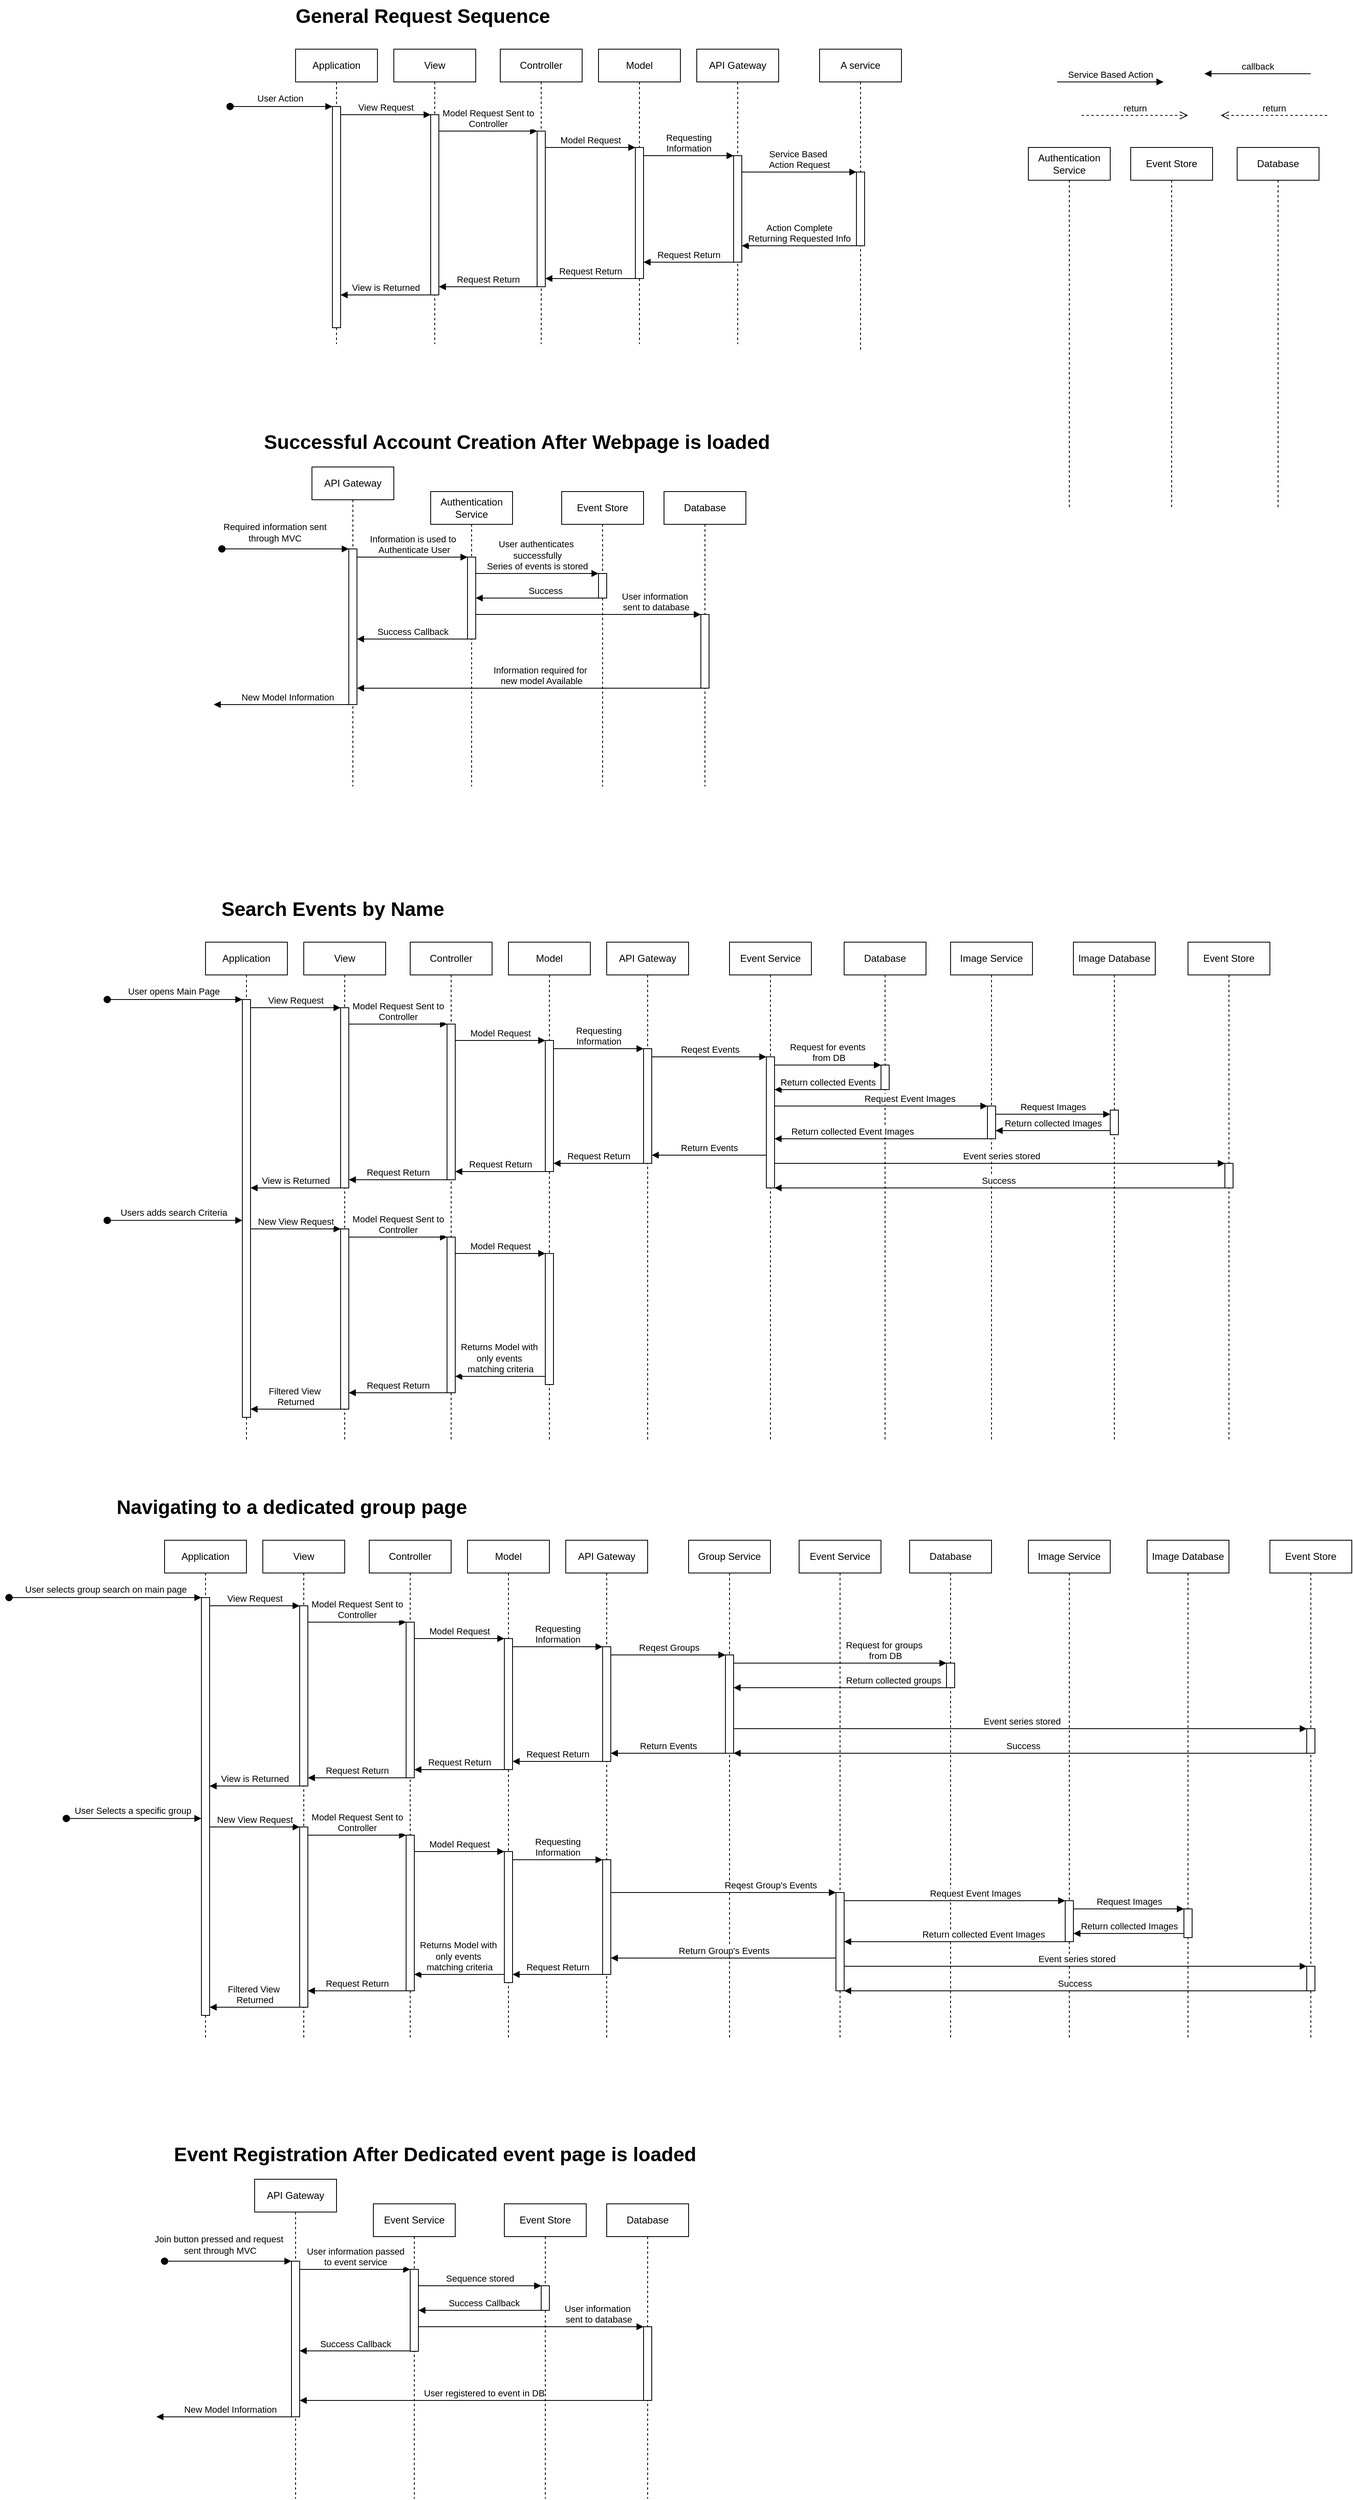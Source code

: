 <mxfile version="24.1.0" type="device">
  <diagram name="Page-1" id="2YBvvXClWsGukQMizWep">
    <mxGraphModel dx="2524" dy="1872" grid="1" gridSize="10" guides="1" tooltips="1" connect="1" arrows="1" fold="1" page="1" pageScale="1" pageWidth="850" pageHeight="1100" math="0" shadow="0">
      <root>
        <mxCell id="0" />
        <mxCell id="1" parent="0" />
        <mxCell id="LU9NJdWoO0VZGk0qoHhr-41" value="Authentication Service" style="shape=umlLifeline;perimeter=lifelinePerimeter;whiteSpace=wrap;html=1;container=0;dropTarget=0;collapsible=0;recursiveResize=0;outlineConnect=0;portConstraint=eastwest;newEdgeStyle={&quot;edgeStyle&quot;:&quot;elbowEdgeStyle&quot;,&quot;elbow&quot;:&quot;vertical&quot;,&quot;curved&quot;:0,&quot;rounded&quot;:0};" parent="1" vertex="1">
          <mxGeometry x="65" y="560" width="100" height="360" as="geometry" />
        </mxCell>
        <mxCell id="LU9NJdWoO0VZGk0qoHhr-42" value="" style="html=1;points=[];perimeter=orthogonalPerimeter;outlineConnect=0;targetShapes=umlLifeline;portConstraint=eastwest;newEdgeStyle={&quot;edgeStyle&quot;:&quot;elbowEdgeStyle&quot;,&quot;elbow&quot;:&quot;vertical&quot;,&quot;curved&quot;:0,&quot;rounded&quot;:0};" parent="LU9NJdWoO0VZGk0qoHhr-41" vertex="1">
          <mxGeometry x="45" y="80" width="10" height="100" as="geometry" />
        </mxCell>
        <mxCell id="aM9ryv3xv72pqoxQDRHE-1" value="Application" style="shape=umlLifeline;perimeter=lifelinePerimeter;whiteSpace=wrap;html=1;container=0;dropTarget=0;collapsible=0;recursiveResize=0;outlineConnect=0;portConstraint=eastwest;newEdgeStyle={&quot;edgeStyle&quot;:&quot;elbowEdgeStyle&quot;,&quot;elbow&quot;:&quot;vertical&quot;,&quot;curved&quot;:0,&quot;rounded&quot;:0};" parent="1" vertex="1">
          <mxGeometry x="-100" y="20" width="100" height="360" as="geometry" />
        </mxCell>
        <mxCell id="aM9ryv3xv72pqoxQDRHE-2" value="" style="html=1;points=[];perimeter=orthogonalPerimeter;outlineConnect=0;targetShapes=umlLifeline;portConstraint=eastwest;newEdgeStyle={&quot;edgeStyle&quot;:&quot;elbowEdgeStyle&quot;,&quot;elbow&quot;:&quot;vertical&quot;,&quot;curved&quot;:0,&quot;rounded&quot;:0};" parent="aM9ryv3xv72pqoxQDRHE-1" vertex="1">
          <mxGeometry x="45" y="70" width="10" height="270" as="geometry" />
        </mxCell>
        <mxCell id="aM9ryv3xv72pqoxQDRHE-3" value="" style="html=1;verticalAlign=bottom;startArrow=oval;endArrow=block;startSize=8;edgeStyle=elbowEdgeStyle;elbow=vertical;curved=0;rounded=0;" parent="aM9ryv3xv72pqoxQDRHE-1" target="aM9ryv3xv72pqoxQDRHE-2" edge="1">
          <mxGeometry relative="1" as="geometry">
            <mxPoint x="-80" y="70" as="sourcePoint" />
            <Array as="points">
              <mxPoint x="-80" y="70" />
            </Array>
          </mxGeometry>
        </mxCell>
        <mxCell id="LU9NJdWoO0VZGk0qoHhr-10" value="User Action" style="edgeLabel;html=1;align=center;verticalAlign=middle;resizable=0;points=[];" parent="aM9ryv3xv72pqoxQDRHE-3" vertex="1" connectable="0">
          <mxGeometry x="0.033" y="1" relative="1" as="geometry">
            <mxPoint x="-4" y="-9" as="offset" />
          </mxGeometry>
        </mxCell>
        <mxCell id="aM9ryv3xv72pqoxQDRHE-5" value="API Gateway" style="shape=umlLifeline;perimeter=lifelinePerimeter;whiteSpace=wrap;html=1;container=0;dropTarget=0;collapsible=0;recursiveResize=0;outlineConnect=0;portConstraint=eastwest;newEdgeStyle={&quot;edgeStyle&quot;:&quot;elbowEdgeStyle&quot;,&quot;elbow&quot;:&quot;vertical&quot;,&quot;curved&quot;:0,&quot;rounded&quot;:0};" parent="1" vertex="1">
          <mxGeometry x="390" y="20" width="100" height="360" as="geometry" />
        </mxCell>
        <mxCell id="LU9NJdWoO0VZGk0qoHhr-21" value="" style="html=1;points=[];perimeter=orthogonalPerimeter;outlineConnect=0;targetShapes=umlLifeline;portConstraint=eastwest;newEdgeStyle={&quot;edgeStyle&quot;:&quot;elbowEdgeStyle&quot;,&quot;elbow&quot;:&quot;vertical&quot;,&quot;curved&quot;:0,&quot;rounded&quot;:0};" parent="aM9ryv3xv72pqoxQDRHE-5" vertex="1">
          <mxGeometry x="45" y="130" width="10" height="130" as="geometry" />
        </mxCell>
        <mxCell id="aM9ryv3xv72pqoxQDRHE-7" value="View Request" style="html=1;verticalAlign=bottom;endArrow=block;edgeStyle=elbowEdgeStyle;elbow=horizontal;curved=0;rounded=0;" parent="1" source="aM9ryv3xv72pqoxQDRHE-2" target="aM9ryv3xv72pqoxQDRHE-6" edge="1">
          <mxGeometry relative="1" as="geometry">
            <mxPoint x="-30" y="100" as="sourcePoint" />
            <Array as="points">
              <mxPoint x="20" y="100" />
            </Array>
            <mxPoint x="40" y="100" as="targetPoint" />
          </mxGeometry>
        </mxCell>
        <mxCell id="aM9ryv3xv72pqoxQDRHE-8" value="return" style="html=1;verticalAlign=bottom;endArrow=open;dashed=1;endSize=8;edgeStyle=elbowEdgeStyle;elbow=vertical;curved=0;rounded=0;" parent="1" edge="1">
          <mxGeometry relative="1" as="geometry">
            <mxPoint x="1030" y="100.83" as="targetPoint" />
            <Array as="points">
              <mxPoint x="1100" y="100.83" />
            </Array>
            <mxPoint x="1160" y="100.83" as="sourcePoint" />
          </mxGeometry>
        </mxCell>
        <mxCell id="aM9ryv3xv72pqoxQDRHE-9" value="callback" style="html=1;verticalAlign=bottom;endArrow=block;edgeStyle=elbowEdgeStyle;elbow=vertical;curved=0;rounded=0;" parent="1" edge="1">
          <mxGeometry relative="1" as="geometry">
            <mxPoint x="1140" y="50" as="sourcePoint" />
            <Array as="points">
              <mxPoint x="1080" y="50" />
            </Array>
            <mxPoint x="1010" y="50" as="targetPoint" />
          </mxGeometry>
        </mxCell>
        <mxCell id="aM9ryv3xv72pqoxQDRHE-10" value="return" style="html=1;verticalAlign=bottom;endArrow=open;dashed=1;endSize=8;edgeStyle=elbowEdgeStyle;elbow=vertical;curved=0;rounded=0;" parent="1" edge="1">
          <mxGeometry relative="1" as="geometry">
            <mxPoint x="990" y="100.83" as="targetPoint" />
            <Array as="points">
              <mxPoint x="920" y="100.83" />
            </Array>
            <mxPoint x="860" y="100.83" as="sourcePoint" />
          </mxGeometry>
        </mxCell>
        <mxCell id="LU9NJdWoO0VZGk0qoHhr-1" value="Authentication Service" style="shape=umlLifeline;perimeter=lifelinePerimeter;whiteSpace=wrap;html=1;container=0;dropTarget=0;collapsible=0;recursiveResize=0;outlineConnect=0;portConstraint=eastwest;newEdgeStyle={&quot;edgeStyle&quot;:&quot;elbowEdgeStyle&quot;,&quot;elbow&quot;:&quot;vertical&quot;,&quot;curved&quot;:0,&quot;rounded&quot;:0};" parent="1" vertex="1">
          <mxGeometry x="795" y="140" width="100" height="440" as="geometry" />
        </mxCell>
        <mxCell id="LU9NJdWoO0VZGk0qoHhr-3" value="Event Store" style="shape=umlLifeline;perimeter=lifelinePerimeter;whiteSpace=wrap;html=1;container=0;dropTarget=0;collapsible=0;recursiveResize=0;outlineConnect=0;portConstraint=eastwest;newEdgeStyle={&quot;edgeStyle&quot;:&quot;elbowEdgeStyle&quot;,&quot;elbow&quot;:&quot;vertical&quot;,&quot;curved&quot;:0,&quot;rounded&quot;:0};" parent="1" vertex="1">
          <mxGeometry x="920" y="140" width="100" height="440" as="geometry" />
        </mxCell>
        <mxCell id="LU9NJdWoO0VZGk0qoHhr-5" value="Database" style="shape=umlLifeline;perimeter=lifelinePerimeter;whiteSpace=wrap;html=1;container=0;dropTarget=0;collapsible=0;recursiveResize=0;outlineConnect=0;portConstraint=eastwest;newEdgeStyle={&quot;edgeStyle&quot;:&quot;elbowEdgeStyle&quot;,&quot;elbow&quot;:&quot;vertical&quot;,&quot;curved&quot;:0,&quot;rounded&quot;:0};" parent="1" vertex="1">
          <mxGeometry x="1050" y="140" width="100" height="440" as="geometry" />
        </mxCell>
        <mxCell id="LU9NJdWoO0VZGk0qoHhr-7" value="Model" style="shape=umlLifeline;perimeter=lifelinePerimeter;whiteSpace=wrap;html=1;container=0;dropTarget=0;collapsible=0;recursiveResize=0;outlineConnect=0;portConstraint=eastwest;newEdgeStyle={&quot;edgeStyle&quot;:&quot;elbowEdgeStyle&quot;,&quot;elbow&quot;:&quot;vertical&quot;,&quot;curved&quot;:0,&quot;rounded&quot;:0};" parent="1" vertex="1">
          <mxGeometry x="270" y="20" width="100" height="360" as="geometry" />
        </mxCell>
        <mxCell id="LU9NJdWoO0VZGk0qoHhr-14" value="" style="html=1;points=[];perimeter=orthogonalPerimeter;outlineConnect=0;targetShapes=umlLifeline;portConstraint=eastwest;newEdgeStyle={&quot;edgeStyle&quot;:&quot;elbowEdgeStyle&quot;,&quot;elbow&quot;:&quot;vertical&quot;,&quot;curved&quot;:0,&quot;rounded&quot;:0};" parent="LU9NJdWoO0VZGk0qoHhr-7" vertex="1">
          <mxGeometry x="45" y="120" width="10" height="160" as="geometry" />
        </mxCell>
        <mxCell id="LU9NJdWoO0VZGk0qoHhr-8" value="Controller" style="shape=umlLifeline;perimeter=lifelinePerimeter;whiteSpace=wrap;html=1;container=0;dropTarget=0;collapsible=0;recursiveResize=0;outlineConnect=0;portConstraint=eastwest;newEdgeStyle={&quot;edgeStyle&quot;:&quot;elbowEdgeStyle&quot;,&quot;elbow&quot;:&quot;vertical&quot;,&quot;curved&quot;:0,&quot;rounded&quot;:0};" parent="1" vertex="1">
          <mxGeometry x="150" y="20" width="100" height="360" as="geometry" />
        </mxCell>
        <mxCell id="LU9NJdWoO0VZGk0qoHhr-13" value="" style="html=1;points=[];perimeter=orthogonalPerimeter;outlineConnect=0;targetShapes=umlLifeline;portConstraint=eastwest;newEdgeStyle={&quot;edgeStyle&quot;:&quot;elbowEdgeStyle&quot;,&quot;elbow&quot;:&quot;vertical&quot;,&quot;curved&quot;:0,&quot;rounded&quot;:0};" parent="LU9NJdWoO0VZGk0qoHhr-8" vertex="1">
          <mxGeometry x="45" y="100" width="10" height="190" as="geometry" />
        </mxCell>
        <mxCell id="LU9NJdWoO0VZGk0qoHhr-9" value="View" style="shape=umlLifeline;perimeter=lifelinePerimeter;whiteSpace=wrap;html=1;container=0;dropTarget=0;collapsible=0;recursiveResize=0;outlineConnect=0;portConstraint=eastwest;newEdgeStyle={&quot;edgeStyle&quot;:&quot;elbowEdgeStyle&quot;,&quot;elbow&quot;:&quot;vertical&quot;,&quot;curved&quot;:0,&quot;rounded&quot;:0};" parent="1" vertex="1">
          <mxGeometry x="20" y="20" width="100" height="360" as="geometry" />
        </mxCell>
        <mxCell id="aM9ryv3xv72pqoxQDRHE-6" value="" style="html=1;points=[];perimeter=orthogonalPerimeter;outlineConnect=0;targetShapes=umlLifeline;portConstraint=eastwest;newEdgeStyle={&quot;edgeStyle&quot;:&quot;elbowEdgeStyle&quot;,&quot;elbow&quot;:&quot;vertical&quot;,&quot;curved&quot;:0,&quot;rounded&quot;:0};" parent="LU9NJdWoO0VZGk0qoHhr-9" vertex="1">
          <mxGeometry x="45" y="80" width="10" height="220" as="geometry" />
        </mxCell>
        <mxCell id="LU9NJdWoO0VZGk0qoHhr-16" value="Model Request Sent to&lt;div&gt;Controller&lt;/div&gt;" style="html=1;verticalAlign=bottom;endArrow=block;edgeStyle=elbowEdgeStyle;elbow=vertical;curved=0;rounded=0;" parent="1" source="aM9ryv3xv72pqoxQDRHE-6" target="LU9NJdWoO0VZGk0qoHhr-13" edge="1">
          <mxGeometry relative="1" as="geometry">
            <mxPoint x="90" y="120" as="sourcePoint" />
            <Array as="points">
              <mxPoint x="155" y="120" />
            </Array>
            <mxPoint x="180" y="120" as="targetPoint" />
          </mxGeometry>
        </mxCell>
        <mxCell id="LU9NJdWoO0VZGk0qoHhr-17" value="Model Request" style="html=1;verticalAlign=bottom;endArrow=block;edgeStyle=elbowEdgeStyle;elbow=vertical;curved=0;rounded=0;" parent="1" source="LU9NJdWoO0VZGk0qoHhr-13" target="LU9NJdWoO0VZGk0qoHhr-14" edge="1">
          <mxGeometry relative="1" as="geometry">
            <mxPoint x="210" y="140" as="sourcePoint" />
            <Array as="points">
              <mxPoint x="290" y="140" />
            </Array>
            <mxPoint x="250" y="150" as="targetPoint" />
          </mxGeometry>
        </mxCell>
        <mxCell id="LU9NJdWoO0VZGk0qoHhr-18" value="A service" style="shape=umlLifeline;perimeter=lifelinePerimeter;whiteSpace=wrap;html=1;container=0;dropTarget=0;collapsible=0;recursiveResize=0;outlineConnect=0;portConstraint=eastwest;newEdgeStyle={&quot;edgeStyle&quot;:&quot;elbowEdgeStyle&quot;,&quot;elbow&quot;:&quot;vertical&quot;,&quot;curved&quot;:0,&quot;rounded&quot;:0};" parent="1" vertex="1">
          <mxGeometry x="540" y="20" width="100" height="370" as="geometry" />
        </mxCell>
        <mxCell id="LU9NJdWoO0VZGk0qoHhr-23" value="" style="html=1;points=[];perimeter=orthogonalPerimeter;outlineConnect=0;targetShapes=umlLifeline;portConstraint=eastwest;newEdgeStyle={&quot;edgeStyle&quot;:&quot;elbowEdgeStyle&quot;,&quot;elbow&quot;:&quot;vertical&quot;,&quot;curved&quot;:0,&quot;rounded&quot;:0};" parent="LU9NJdWoO0VZGk0qoHhr-18" vertex="1">
          <mxGeometry x="45" y="150" width="10" height="90" as="geometry" />
        </mxCell>
        <mxCell id="LU9NJdWoO0VZGk0qoHhr-19" value="&amp;nbsp;Requesting&amp;nbsp;&lt;div&gt;Information&lt;/div&gt;" style="html=1;verticalAlign=bottom;endArrow=block;edgeStyle=elbowEdgeStyle;elbow=vertical;curved=0;rounded=0;" parent="1" source="LU9NJdWoO0VZGk0qoHhr-14" target="LU9NJdWoO0VZGk0qoHhr-21" edge="1">
          <mxGeometry relative="1" as="geometry">
            <mxPoint x="325" y="150" as="sourcePoint" />
            <Array as="points">
              <mxPoint x="390" y="150" />
              <mxPoint x="415" y="140" />
            </Array>
            <mxPoint x="435" y="150" as="targetPoint" />
          </mxGeometry>
        </mxCell>
        <mxCell id="LU9NJdWoO0VZGk0qoHhr-22" value="Service Based&amp;nbsp;&lt;div&gt;Action Request&lt;/div&gt;" style="html=1;verticalAlign=bottom;endArrow=block;edgeStyle=elbowEdgeStyle;elbow=vertical;curved=0;rounded=0;" parent="1" source="LU9NJdWoO0VZGk0qoHhr-21" target="LU9NJdWoO0VZGk0qoHhr-23" edge="1">
          <mxGeometry relative="1" as="geometry">
            <mxPoint x="450" y="170" as="sourcePoint" />
            <Array as="points">
              <mxPoint x="515" y="170" />
              <mxPoint x="540" y="160" />
            </Array>
            <mxPoint x="560" y="170" as="targetPoint" />
          </mxGeometry>
        </mxCell>
        <mxCell id="LU9NJdWoO0VZGk0qoHhr-24" value="Action Complete&lt;div&gt;Returning Requested Info&lt;/div&gt;" style="html=1;verticalAlign=bottom;endArrow=block;edgeStyle=elbowEdgeStyle;elbow=vertical;curved=0;rounded=0;" parent="1" source="LU9NJdWoO0VZGk0qoHhr-23" target="LU9NJdWoO0VZGk0qoHhr-21" edge="1">
          <mxGeometry relative="1" as="geometry">
            <mxPoint x="570" y="260" as="sourcePoint" />
            <Array as="points">
              <mxPoint x="510" y="260" />
            </Array>
            <mxPoint x="450" y="260" as="targetPoint" />
          </mxGeometry>
        </mxCell>
        <mxCell id="LU9NJdWoO0VZGk0qoHhr-25" value="Service Based Action" style="html=1;verticalAlign=bottom;endArrow=block;edgeStyle=elbowEdgeStyle;elbow=vertical;curved=0;rounded=0;" parent="1" edge="1">
          <mxGeometry relative="1" as="geometry">
            <mxPoint x="830" y="60" as="sourcePoint" />
            <Array as="points">
              <mxPoint x="900" y="60" />
              <mxPoint x="925" y="50" />
            </Array>
            <mxPoint x="960" y="60" as="targetPoint" />
          </mxGeometry>
        </mxCell>
        <mxCell id="LU9NJdWoO0VZGk0qoHhr-26" value="Request Return" style="html=1;verticalAlign=bottom;endArrow=block;edgeStyle=elbowEdgeStyle;elbow=vertical;curved=0;rounded=0;" parent="1" source="LU9NJdWoO0VZGk0qoHhr-21" target="LU9NJdWoO0VZGk0qoHhr-14" edge="1">
          <mxGeometry relative="1" as="geometry">
            <mxPoint x="410" y="280" as="sourcePoint" />
            <Array as="points">
              <mxPoint x="350" y="280" />
            </Array>
            <mxPoint x="280" y="280" as="targetPoint" />
          </mxGeometry>
        </mxCell>
        <mxCell id="LU9NJdWoO0VZGk0qoHhr-27" value="Request Return" style="html=1;verticalAlign=bottom;endArrow=block;edgeStyle=elbowEdgeStyle;elbow=vertical;curved=0;rounded=0;" parent="1" source="LU9NJdWoO0VZGk0qoHhr-14" target="LU9NJdWoO0VZGk0qoHhr-13" edge="1">
          <mxGeometry relative="1" as="geometry">
            <mxPoint x="290" y="300" as="sourcePoint" />
            <Array as="points">
              <mxPoint x="225" y="300" />
            </Array>
            <mxPoint x="200" y="300" as="targetPoint" />
          </mxGeometry>
        </mxCell>
        <mxCell id="LU9NJdWoO0VZGk0qoHhr-28" value="Request Return" style="html=1;verticalAlign=bottom;endArrow=block;edgeStyle=elbowEdgeStyle;elbow=vertical;curved=0;rounded=0;" parent="1" source="LU9NJdWoO0VZGk0qoHhr-13" target="aM9ryv3xv72pqoxQDRHE-6" edge="1">
          <mxGeometry relative="1" as="geometry">
            <mxPoint x="190" y="310" as="sourcePoint" />
            <Array as="points">
              <mxPoint x="105" y="310" />
            </Array>
            <mxPoint x="80" y="310" as="targetPoint" />
          </mxGeometry>
        </mxCell>
        <mxCell id="LU9NJdWoO0VZGk0qoHhr-29" value="View is Returned" style="html=1;verticalAlign=bottom;endArrow=block;edgeStyle=elbowEdgeStyle;elbow=vertical;curved=0;rounded=0;" parent="1" source="aM9ryv3xv72pqoxQDRHE-6" target="aM9ryv3xv72pqoxQDRHE-2" edge="1">
          <mxGeometry relative="1" as="geometry">
            <mxPoint x="40" y="320" as="sourcePoint" />
            <Array as="points">
              <mxPoint x="-20" y="320" />
            </Array>
            <mxPoint x="-90" y="320" as="targetPoint" />
          </mxGeometry>
        </mxCell>
        <mxCell id="LU9NJdWoO0VZGk0qoHhr-30" value="API Gateway" style="shape=umlLifeline;perimeter=lifelinePerimeter;whiteSpace=wrap;html=1;container=0;dropTarget=0;collapsible=0;recursiveResize=0;outlineConnect=0;portConstraint=eastwest;newEdgeStyle={&quot;edgeStyle&quot;:&quot;elbowEdgeStyle&quot;,&quot;elbow&quot;:&quot;vertical&quot;,&quot;curved&quot;:0,&quot;rounded&quot;:0};" parent="1" vertex="1">
          <mxGeometry x="-80" y="530" width="100" height="390" as="geometry" />
        </mxCell>
        <mxCell id="LU9NJdWoO0VZGk0qoHhr-31" value="" style="html=1;points=[];perimeter=orthogonalPerimeter;outlineConnect=0;targetShapes=umlLifeline;portConstraint=eastwest;newEdgeStyle={&quot;edgeStyle&quot;:&quot;elbowEdgeStyle&quot;,&quot;elbow&quot;:&quot;vertical&quot;,&quot;curved&quot;:0,&quot;rounded&quot;:0};" parent="LU9NJdWoO0VZGk0qoHhr-30" vertex="1">
          <mxGeometry x="45" y="100" width="10" height="190" as="geometry" />
        </mxCell>
        <mxCell id="LU9NJdWoO0VZGk0qoHhr-32" value="" style="html=1;verticalAlign=bottom;startArrow=oval;endArrow=block;startSize=8;edgeStyle=elbowEdgeStyle;elbow=vertical;curved=0;rounded=0;" parent="LU9NJdWoO0VZGk0qoHhr-30" target="LU9NJdWoO0VZGk0qoHhr-31" edge="1">
          <mxGeometry relative="1" as="geometry">
            <mxPoint x="-110" y="100" as="sourcePoint" />
            <Array as="points">
              <mxPoint x="-30" y="100" />
            </Array>
          </mxGeometry>
        </mxCell>
        <mxCell id="LU9NJdWoO0VZGk0qoHhr-33" value="Required information sent&amp;nbsp;&lt;div&gt;through MVC&amp;nbsp;&lt;/div&gt;" style="edgeLabel;html=1;align=center;verticalAlign=middle;resizable=0;points=[];" parent="LU9NJdWoO0VZGk0qoHhr-32" vertex="1" connectable="0">
          <mxGeometry x="0.033" y="1" relative="1" as="geometry">
            <mxPoint x="-14" y="-19" as="offset" />
          </mxGeometry>
        </mxCell>
        <mxCell id="LU9NJdWoO0VZGk0qoHhr-36" value="Information is used to&lt;div&gt;&amp;nbsp;Authenticate User&lt;/div&gt;" style="html=1;verticalAlign=bottom;endArrow=block;edgeStyle=elbowEdgeStyle;elbow=horizontal;curved=0;rounded=0;" parent="1" source="LU9NJdWoO0VZGk0qoHhr-31" target="LU9NJdWoO0VZGk0qoHhr-42" edge="1">
          <mxGeometry relative="1" as="geometry">
            <mxPoint x="-10" y="640" as="sourcePoint" />
            <Array as="points">
              <mxPoint x="40" y="640" />
            </Array>
            <mxPoint x="60" y="640" as="targetPoint" />
          </mxGeometry>
        </mxCell>
        <mxCell id="LU9NJdWoO0VZGk0qoHhr-37" value="Database" style="shape=umlLifeline;perimeter=lifelinePerimeter;whiteSpace=wrap;html=1;container=0;dropTarget=0;collapsible=0;recursiveResize=0;outlineConnect=0;portConstraint=eastwest;newEdgeStyle={&quot;edgeStyle&quot;:&quot;elbowEdgeStyle&quot;,&quot;elbow&quot;:&quot;vertical&quot;,&quot;curved&quot;:0,&quot;rounded&quot;:0};" parent="1" vertex="1">
          <mxGeometry x="350" y="560" width="100" height="360" as="geometry" />
        </mxCell>
        <mxCell id="LU9NJdWoO0VZGk0qoHhr-38" value="" style="html=1;points=[];perimeter=orthogonalPerimeter;outlineConnect=0;targetShapes=umlLifeline;portConstraint=eastwest;newEdgeStyle={&quot;edgeStyle&quot;:&quot;elbowEdgeStyle&quot;,&quot;elbow&quot;:&quot;vertical&quot;,&quot;curved&quot;:0,&quot;rounded&quot;:0};" parent="LU9NJdWoO0VZGk0qoHhr-37" vertex="1">
          <mxGeometry x="45" y="150" width="10" height="90" as="geometry" />
        </mxCell>
        <mxCell id="LU9NJdWoO0VZGk0qoHhr-39" value="Event Store" style="shape=umlLifeline;perimeter=lifelinePerimeter;whiteSpace=wrap;html=1;container=0;dropTarget=0;collapsible=0;recursiveResize=0;outlineConnect=0;portConstraint=eastwest;newEdgeStyle={&quot;edgeStyle&quot;:&quot;elbowEdgeStyle&quot;,&quot;elbow&quot;:&quot;vertical&quot;,&quot;curved&quot;:0,&quot;rounded&quot;:0};" parent="1" vertex="1">
          <mxGeometry x="225" y="560" width="100" height="360" as="geometry" />
        </mxCell>
        <mxCell id="LU9NJdWoO0VZGk0qoHhr-40" value="" style="html=1;points=[];perimeter=orthogonalPerimeter;outlineConnect=0;targetShapes=umlLifeline;portConstraint=eastwest;newEdgeStyle={&quot;edgeStyle&quot;:&quot;elbowEdgeStyle&quot;,&quot;elbow&quot;:&quot;vertical&quot;,&quot;curved&quot;:0,&quot;rounded&quot;:0};" parent="LU9NJdWoO0VZGk0qoHhr-39" vertex="1">
          <mxGeometry x="45" y="100" width="10" height="30" as="geometry" />
        </mxCell>
        <mxCell id="LU9NJdWoO0VZGk0qoHhr-43" value="User authenticates&amp;nbsp;&lt;div&gt;successfully&lt;/div&gt;&lt;div&gt;Series of events is stored&lt;/div&gt;" style="html=1;verticalAlign=bottom;endArrow=block;edgeStyle=elbowEdgeStyle;elbow=vertical;curved=0;rounded=0;" parent="1" source="LU9NJdWoO0VZGk0qoHhr-42" target="LU9NJdWoO0VZGk0qoHhr-40" edge="1">
          <mxGeometry relative="1" as="geometry">
            <mxPoint x="110" y="660" as="sourcePoint" />
            <Array as="points">
              <mxPoint x="175" y="660" />
            </Array>
            <mxPoint x="200" y="660" as="targetPoint" />
          </mxGeometry>
        </mxCell>
        <mxCell id="LU9NJdWoO0VZGk0qoHhr-54" value="&lt;font style=&quot;font-size: 24px;&quot;&gt;&lt;b&gt;General Request Sequence&lt;/b&gt;&lt;/font&gt;" style="text;html=1;align=center;verticalAlign=middle;resizable=0;points=[];autosize=1;strokeColor=none;fillColor=none;" parent="1" vertex="1">
          <mxGeometry x="-110" y="-40" width="330" height="40" as="geometry" />
        </mxCell>
        <mxCell id="LU9NJdWoO0VZGk0qoHhr-55" value="&lt;font style=&quot;font-size: 24px;&quot;&gt;&lt;b&gt;Successful Account Creation After Webpage is loaded&lt;/b&gt;&lt;/font&gt;" style="text;html=1;align=center;verticalAlign=middle;resizable=0;points=[];autosize=1;strokeColor=none;fillColor=none;" parent="1" vertex="1">
          <mxGeometry x="-150" y="480" width="640" height="40" as="geometry" />
        </mxCell>
        <mxCell id="LU9NJdWoO0VZGk0qoHhr-58" value="Success" style="html=1;verticalAlign=bottom;endArrow=block;edgeStyle=elbowEdgeStyle;elbow=vertical;curved=0;rounded=0;" parent="1" source="LU9NJdWoO0VZGk0qoHhr-40" edge="1">
          <mxGeometry x="-0.133" relative="1" as="geometry">
            <mxPoint x="265" y="690" as="sourcePoint" />
            <Array as="points">
              <mxPoint x="205" y="690" />
            </Array>
            <mxPoint x="120" y="690" as="targetPoint" />
            <mxPoint as="offset" />
          </mxGeometry>
        </mxCell>
        <mxCell id="LU9NJdWoO0VZGk0qoHhr-59" value="User information&amp;nbsp;&lt;div&gt;sent to database&lt;/div&gt;" style="html=1;verticalAlign=bottom;endArrow=block;edgeStyle=elbowEdgeStyle;elbow=vertical;curved=0;rounded=0;" parent="1" source="LU9NJdWoO0VZGk0qoHhr-42" target="LU9NJdWoO0VZGk0qoHhr-38" edge="1">
          <mxGeometry x="0.6" relative="1" as="geometry">
            <mxPoint x="150" y="710" as="sourcePoint" />
            <Array as="points">
              <mxPoint x="205" y="710" />
            </Array>
            <mxPoint x="300" y="710" as="targetPoint" />
            <mxPoint as="offset" />
          </mxGeometry>
        </mxCell>
        <mxCell id="LU9NJdWoO0VZGk0qoHhr-61" value="Information required for&amp;nbsp;&lt;div&gt;&lt;div&gt;new model Available&lt;/div&gt;&lt;/div&gt;" style="html=1;verticalAlign=bottom;endArrow=block;edgeStyle=elbowEdgeStyle;elbow=vertical;curved=0;rounded=0;" parent="1" source="LU9NJdWoO0VZGk0qoHhr-38" target="LU9NJdWoO0VZGk0qoHhr-31" edge="1">
          <mxGeometry x="-0.071" relative="1" as="geometry">
            <mxPoint x="290" y="739.66" as="sourcePoint" />
            <Array as="points">
              <mxPoint x="230" y="800" />
            </Array>
            <mxPoint x="140" y="739.66" as="targetPoint" />
            <mxPoint as="offset" />
          </mxGeometry>
        </mxCell>
        <mxCell id="LU9NJdWoO0VZGk0qoHhr-63" value="Success Callback" style="html=1;verticalAlign=bottom;endArrow=block;edgeStyle=elbowEdgeStyle;elbow=vertical;curved=0;rounded=0;" parent="1" source="LU9NJdWoO0VZGk0qoHhr-42" target="LU9NJdWoO0VZGk0qoHhr-31" edge="1">
          <mxGeometry relative="1" as="geometry">
            <mxPoint x="100" y="739.76" as="sourcePoint" />
            <Array as="points">
              <mxPoint x="10" y="740" />
            </Array>
            <mxPoint x="-20" y="740" as="targetPoint" />
          </mxGeometry>
        </mxCell>
        <mxCell id="LU9NJdWoO0VZGk0qoHhr-65" value="New Model Information" style="html=1;verticalAlign=bottom;endArrow=block;edgeStyle=elbowEdgeStyle;elbow=vertical;curved=0;rounded=0;" parent="1" source="LU9NJdWoO0VZGk0qoHhr-31" edge="1">
          <mxGeometry x="-0.092" relative="1" as="geometry">
            <mxPoint x="-60" y="820.14" as="sourcePoint" />
            <Array as="points" />
            <mxPoint x="-200" y="820" as="targetPoint" />
            <mxPoint as="offset" />
          </mxGeometry>
        </mxCell>
        <mxCell id="PMBpUnbIwR8fAhCMbHkn-37" value="Application" style="shape=umlLifeline;perimeter=lifelinePerimeter;whiteSpace=wrap;html=1;container=0;dropTarget=0;collapsible=0;recursiveResize=0;outlineConnect=0;portConstraint=eastwest;newEdgeStyle={&quot;edgeStyle&quot;:&quot;elbowEdgeStyle&quot;,&quot;elbow&quot;:&quot;vertical&quot;,&quot;curved&quot;:0,&quot;rounded&quot;:0};" vertex="1" parent="1">
          <mxGeometry x="-210" y="1110" width="100" height="610" as="geometry" />
        </mxCell>
        <mxCell id="PMBpUnbIwR8fAhCMbHkn-38" value="" style="html=1;points=[];perimeter=orthogonalPerimeter;outlineConnect=0;targetShapes=umlLifeline;portConstraint=eastwest;newEdgeStyle={&quot;edgeStyle&quot;:&quot;elbowEdgeStyle&quot;,&quot;elbow&quot;:&quot;vertical&quot;,&quot;curved&quot;:0,&quot;rounded&quot;:0};" vertex="1" parent="PMBpUnbIwR8fAhCMbHkn-37">
          <mxGeometry x="45" y="70" width="10" height="510" as="geometry" />
        </mxCell>
        <mxCell id="PMBpUnbIwR8fAhCMbHkn-39" value="" style="html=1;verticalAlign=bottom;startArrow=oval;endArrow=block;startSize=8;edgeStyle=elbowEdgeStyle;elbow=vertical;curved=0;rounded=0;" edge="1" parent="PMBpUnbIwR8fAhCMbHkn-37" target="PMBpUnbIwR8fAhCMbHkn-38">
          <mxGeometry relative="1" as="geometry">
            <mxPoint x="-120" y="70" as="sourcePoint" />
            <Array as="points">
              <mxPoint x="-80" y="70" />
            </Array>
          </mxGeometry>
        </mxCell>
        <mxCell id="PMBpUnbIwR8fAhCMbHkn-40" value="User opens Main Page" style="edgeLabel;html=1;align=center;verticalAlign=middle;resizable=0;points=[];" vertex="1" connectable="0" parent="PMBpUnbIwR8fAhCMbHkn-39">
          <mxGeometry x="0.033" y="1" relative="1" as="geometry">
            <mxPoint x="-4" y="-9" as="offset" />
          </mxGeometry>
        </mxCell>
        <mxCell id="PMBpUnbIwR8fAhCMbHkn-41" value="API Gateway" style="shape=umlLifeline;perimeter=lifelinePerimeter;whiteSpace=wrap;html=1;container=0;dropTarget=0;collapsible=0;recursiveResize=0;outlineConnect=0;portConstraint=eastwest;newEdgeStyle={&quot;edgeStyle&quot;:&quot;elbowEdgeStyle&quot;,&quot;elbow&quot;:&quot;vertical&quot;,&quot;curved&quot;:0,&quot;rounded&quot;:0};" vertex="1" parent="1">
          <mxGeometry x="280" y="1110" width="100" height="610" as="geometry" />
        </mxCell>
        <mxCell id="PMBpUnbIwR8fAhCMbHkn-42" value="" style="html=1;points=[];perimeter=orthogonalPerimeter;outlineConnect=0;targetShapes=umlLifeline;portConstraint=eastwest;newEdgeStyle={&quot;edgeStyle&quot;:&quot;elbowEdgeStyle&quot;,&quot;elbow&quot;:&quot;vertical&quot;,&quot;curved&quot;:0,&quot;rounded&quot;:0};" vertex="1" parent="PMBpUnbIwR8fAhCMbHkn-41">
          <mxGeometry x="45" y="130" width="10" height="140" as="geometry" />
        </mxCell>
        <mxCell id="PMBpUnbIwR8fAhCMbHkn-43" value="View Request" style="html=1;verticalAlign=bottom;endArrow=block;edgeStyle=elbowEdgeStyle;elbow=horizontal;curved=0;rounded=0;" edge="1" parent="1" source="PMBpUnbIwR8fAhCMbHkn-38" target="PMBpUnbIwR8fAhCMbHkn-49">
          <mxGeometry relative="1" as="geometry">
            <mxPoint x="-140" y="1190" as="sourcePoint" />
            <Array as="points">
              <mxPoint x="-90" y="1190" />
            </Array>
            <mxPoint x="-70" y="1190" as="targetPoint" />
          </mxGeometry>
        </mxCell>
        <mxCell id="PMBpUnbIwR8fAhCMbHkn-44" value="Model" style="shape=umlLifeline;perimeter=lifelinePerimeter;whiteSpace=wrap;html=1;container=0;dropTarget=0;collapsible=0;recursiveResize=0;outlineConnect=0;portConstraint=eastwest;newEdgeStyle={&quot;edgeStyle&quot;:&quot;elbowEdgeStyle&quot;,&quot;elbow&quot;:&quot;vertical&quot;,&quot;curved&quot;:0,&quot;rounded&quot;:0};" vertex="1" parent="1">
          <mxGeometry x="160" y="1110" width="100" height="610" as="geometry" />
        </mxCell>
        <mxCell id="PMBpUnbIwR8fAhCMbHkn-45" value="" style="html=1;points=[];perimeter=orthogonalPerimeter;outlineConnect=0;targetShapes=umlLifeline;portConstraint=eastwest;newEdgeStyle={&quot;edgeStyle&quot;:&quot;elbowEdgeStyle&quot;,&quot;elbow&quot;:&quot;vertical&quot;,&quot;curved&quot;:0,&quot;rounded&quot;:0};" vertex="1" parent="PMBpUnbIwR8fAhCMbHkn-44">
          <mxGeometry x="45" y="120" width="10" height="160" as="geometry" />
        </mxCell>
        <mxCell id="PMBpUnbIwR8fAhCMbHkn-83" value="" style="html=1;points=[];perimeter=orthogonalPerimeter;outlineConnect=0;targetShapes=umlLifeline;portConstraint=eastwest;newEdgeStyle={&quot;edgeStyle&quot;:&quot;elbowEdgeStyle&quot;,&quot;elbow&quot;:&quot;vertical&quot;,&quot;curved&quot;:0,&quot;rounded&quot;:0};" vertex="1" parent="PMBpUnbIwR8fAhCMbHkn-44">
          <mxGeometry x="45" y="380" width="10" height="160" as="geometry" />
        </mxCell>
        <mxCell id="PMBpUnbIwR8fAhCMbHkn-46" value="Controller" style="shape=umlLifeline;perimeter=lifelinePerimeter;whiteSpace=wrap;html=1;container=0;dropTarget=0;collapsible=0;recursiveResize=0;outlineConnect=0;portConstraint=eastwest;newEdgeStyle={&quot;edgeStyle&quot;:&quot;elbowEdgeStyle&quot;,&quot;elbow&quot;:&quot;vertical&quot;,&quot;curved&quot;:0,&quot;rounded&quot;:0};" vertex="1" parent="1">
          <mxGeometry x="40" y="1110" width="100" height="610" as="geometry" />
        </mxCell>
        <mxCell id="PMBpUnbIwR8fAhCMbHkn-47" value="" style="html=1;points=[];perimeter=orthogonalPerimeter;outlineConnect=0;targetShapes=umlLifeline;portConstraint=eastwest;newEdgeStyle={&quot;edgeStyle&quot;:&quot;elbowEdgeStyle&quot;,&quot;elbow&quot;:&quot;vertical&quot;,&quot;curved&quot;:0,&quot;rounded&quot;:0};" vertex="1" parent="PMBpUnbIwR8fAhCMbHkn-46">
          <mxGeometry x="45" y="100" width="10" height="190" as="geometry" />
        </mxCell>
        <mxCell id="PMBpUnbIwR8fAhCMbHkn-82" value="" style="html=1;points=[];perimeter=orthogonalPerimeter;outlineConnect=0;targetShapes=umlLifeline;portConstraint=eastwest;newEdgeStyle={&quot;edgeStyle&quot;:&quot;elbowEdgeStyle&quot;,&quot;elbow&quot;:&quot;vertical&quot;,&quot;curved&quot;:0,&quot;rounded&quot;:0};" vertex="1" parent="PMBpUnbIwR8fAhCMbHkn-46">
          <mxGeometry x="45" y="360" width="10" height="190" as="geometry" />
        </mxCell>
        <mxCell id="PMBpUnbIwR8fAhCMbHkn-48" value="View" style="shape=umlLifeline;perimeter=lifelinePerimeter;whiteSpace=wrap;html=1;container=0;dropTarget=0;collapsible=0;recursiveResize=0;outlineConnect=0;portConstraint=eastwest;newEdgeStyle={&quot;edgeStyle&quot;:&quot;elbowEdgeStyle&quot;,&quot;elbow&quot;:&quot;vertical&quot;,&quot;curved&quot;:0,&quot;rounded&quot;:0};" vertex="1" parent="1">
          <mxGeometry x="-90" y="1110" width="100" height="610" as="geometry" />
        </mxCell>
        <mxCell id="PMBpUnbIwR8fAhCMbHkn-49" value="" style="html=1;points=[];perimeter=orthogonalPerimeter;outlineConnect=0;targetShapes=umlLifeline;portConstraint=eastwest;newEdgeStyle={&quot;edgeStyle&quot;:&quot;elbowEdgeStyle&quot;,&quot;elbow&quot;:&quot;vertical&quot;,&quot;curved&quot;:0,&quot;rounded&quot;:0};" vertex="1" parent="PMBpUnbIwR8fAhCMbHkn-48">
          <mxGeometry x="45" y="80" width="10" height="220" as="geometry" />
        </mxCell>
        <mxCell id="PMBpUnbIwR8fAhCMbHkn-81" value="" style="html=1;points=[];perimeter=orthogonalPerimeter;outlineConnect=0;targetShapes=umlLifeline;portConstraint=eastwest;newEdgeStyle={&quot;edgeStyle&quot;:&quot;elbowEdgeStyle&quot;,&quot;elbow&quot;:&quot;vertical&quot;,&quot;curved&quot;:0,&quot;rounded&quot;:0};" vertex="1" parent="PMBpUnbIwR8fAhCMbHkn-48">
          <mxGeometry x="45" y="350" width="10" height="220" as="geometry" />
        </mxCell>
        <mxCell id="PMBpUnbIwR8fAhCMbHkn-50" value="Model Request Sent to&lt;div&gt;Controller&lt;/div&gt;" style="html=1;verticalAlign=bottom;endArrow=block;edgeStyle=elbowEdgeStyle;elbow=vertical;curved=0;rounded=0;" edge="1" parent="1" source="PMBpUnbIwR8fAhCMbHkn-49" target="PMBpUnbIwR8fAhCMbHkn-47">
          <mxGeometry relative="1" as="geometry">
            <mxPoint x="-20" y="1210" as="sourcePoint" />
            <Array as="points">
              <mxPoint x="45" y="1210" />
            </Array>
            <mxPoint x="70" y="1210" as="targetPoint" />
          </mxGeometry>
        </mxCell>
        <mxCell id="PMBpUnbIwR8fAhCMbHkn-51" value="Model Request" style="html=1;verticalAlign=bottom;endArrow=block;edgeStyle=elbowEdgeStyle;elbow=vertical;curved=0;rounded=0;" edge="1" parent="1" source="PMBpUnbIwR8fAhCMbHkn-47" target="PMBpUnbIwR8fAhCMbHkn-45">
          <mxGeometry relative="1" as="geometry">
            <mxPoint x="100" y="1230" as="sourcePoint" />
            <Array as="points">
              <mxPoint x="180" y="1230" />
            </Array>
            <mxPoint x="140" y="1240" as="targetPoint" />
          </mxGeometry>
        </mxCell>
        <mxCell id="PMBpUnbIwR8fAhCMbHkn-52" value="Event Service" style="shape=umlLifeline;perimeter=lifelinePerimeter;whiteSpace=wrap;html=1;container=0;dropTarget=0;collapsible=0;recursiveResize=0;outlineConnect=0;portConstraint=eastwest;newEdgeStyle={&quot;edgeStyle&quot;:&quot;elbowEdgeStyle&quot;,&quot;elbow&quot;:&quot;vertical&quot;,&quot;curved&quot;:0,&quot;rounded&quot;:0};" vertex="1" parent="1">
          <mxGeometry x="430" y="1110" width="100" height="610" as="geometry" />
        </mxCell>
        <mxCell id="PMBpUnbIwR8fAhCMbHkn-53" value="" style="html=1;points=[];perimeter=orthogonalPerimeter;outlineConnect=0;targetShapes=umlLifeline;portConstraint=eastwest;newEdgeStyle={&quot;edgeStyle&quot;:&quot;elbowEdgeStyle&quot;,&quot;elbow&quot;:&quot;vertical&quot;,&quot;curved&quot;:0,&quot;rounded&quot;:0};" vertex="1" parent="PMBpUnbIwR8fAhCMbHkn-52">
          <mxGeometry x="45" y="140" width="10" height="160" as="geometry" />
        </mxCell>
        <mxCell id="PMBpUnbIwR8fAhCMbHkn-54" value="&amp;nbsp;Requesting&amp;nbsp;&lt;div&gt;Information&lt;/div&gt;" style="html=1;verticalAlign=bottom;endArrow=block;edgeStyle=elbowEdgeStyle;elbow=vertical;curved=0;rounded=0;" edge="1" parent="1" source="PMBpUnbIwR8fAhCMbHkn-45" target="PMBpUnbIwR8fAhCMbHkn-42">
          <mxGeometry relative="1" as="geometry">
            <mxPoint x="215" y="1240" as="sourcePoint" />
            <Array as="points">
              <mxPoint x="280" y="1240" />
              <mxPoint x="305" y="1230" />
            </Array>
            <mxPoint x="325" y="1240" as="targetPoint" />
          </mxGeometry>
        </mxCell>
        <mxCell id="PMBpUnbIwR8fAhCMbHkn-55" value="Reqest Events" style="html=1;verticalAlign=bottom;endArrow=block;edgeStyle=elbowEdgeStyle;elbow=vertical;curved=0;rounded=0;" edge="1" parent="1" target="PMBpUnbIwR8fAhCMbHkn-53">
          <mxGeometry x="0.005" relative="1" as="geometry">
            <mxPoint x="335" y="1250" as="sourcePoint" />
            <Array as="points">
              <mxPoint x="405" y="1250" />
              <mxPoint x="430" y="1240" />
            </Array>
            <mxPoint x="480" y="1240" as="targetPoint" />
            <mxPoint as="offset" />
          </mxGeometry>
        </mxCell>
        <mxCell id="PMBpUnbIwR8fAhCMbHkn-56" value="Return Events" style="html=1;verticalAlign=bottom;endArrow=block;edgeStyle=elbowEdgeStyle;elbow=vertical;curved=0;rounded=0;" edge="1" parent="1" source="PMBpUnbIwR8fAhCMbHkn-53" target="PMBpUnbIwR8fAhCMbHkn-42">
          <mxGeometry relative="1" as="geometry">
            <mxPoint x="460" y="1350" as="sourcePoint" />
            <Array as="points">
              <mxPoint x="400" y="1370" />
            </Array>
            <mxPoint x="340" y="1350" as="targetPoint" />
          </mxGeometry>
        </mxCell>
        <mxCell id="PMBpUnbIwR8fAhCMbHkn-57" value="Request Return" style="html=1;verticalAlign=bottom;endArrow=block;edgeStyle=elbowEdgeStyle;elbow=vertical;curved=0;rounded=0;" edge="1" parent="1" source="PMBpUnbIwR8fAhCMbHkn-42" target="PMBpUnbIwR8fAhCMbHkn-45">
          <mxGeometry relative="1" as="geometry">
            <mxPoint x="300" y="1370" as="sourcePoint" />
            <Array as="points">
              <mxPoint x="240" y="1380" />
            </Array>
            <mxPoint x="170" y="1370" as="targetPoint" />
          </mxGeometry>
        </mxCell>
        <mxCell id="PMBpUnbIwR8fAhCMbHkn-58" value="Request Return" style="html=1;verticalAlign=bottom;endArrow=block;edgeStyle=elbowEdgeStyle;elbow=vertical;curved=0;rounded=0;" edge="1" parent="1" source="PMBpUnbIwR8fAhCMbHkn-45" target="PMBpUnbIwR8fAhCMbHkn-47">
          <mxGeometry relative="1" as="geometry">
            <mxPoint x="180" y="1390" as="sourcePoint" />
            <Array as="points">
              <mxPoint x="115" y="1390" />
            </Array>
            <mxPoint x="90" y="1390" as="targetPoint" />
          </mxGeometry>
        </mxCell>
        <mxCell id="PMBpUnbIwR8fAhCMbHkn-59" value="Request Return" style="html=1;verticalAlign=bottom;endArrow=block;edgeStyle=elbowEdgeStyle;elbow=vertical;curved=0;rounded=0;" edge="1" parent="1" source="PMBpUnbIwR8fAhCMbHkn-47" target="PMBpUnbIwR8fAhCMbHkn-49">
          <mxGeometry relative="1" as="geometry">
            <mxPoint x="80" y="1400" as="sourcePoint" />
            <Array as="points">
              <mxPoint x="-5" y="1400" />
            </Array>
            <mxPoint x="-30" y="1400" as="targetPoint" />
          </mxGeometry>
        </mxCell>
        <mxCell id="PMBpUnbIwR8fAhCMbHkn-60" value="View is Returned" style="html=1;verticalAlign=bottom;endArrow=block;edgeStyle=elbowEdgeStyle;elbow=vertical;curved=0;rounded=0;" edge="1" parent="1" source="PMBpUnbIwR8fAhCMbHkn-49" target="PMBpUnbIwR8fAhCMbHkn-38">
          <mxGeometry relative="1" as="geometry">
            <mxPoint x="-70" y="1410" as="sourcePoint" />
            <Array as="points">
              <mxPoint x="-130" y="1410" />
            </Array>
            <mxPoint x="-200" y="1410" as="targetPoint" />
          </mxGeometry>
        </mxCell>
        <mxCell id="PMBpUnbIwR8fAhCMbHkn-61" value="&lt;span style=&quot;font-size: 24px;&quot;&gt;&lt;b&gt;Search Events by Name&lt;/b&gt;&lt;/span&gt;" style="text;html=1;align=center;verticalAlign=middle;resizable=0;points=[];autosize=1;strokeColor=none;fillColor=none;" vertex="1" parent="1">
          <mxGeometry x="-205" y="1050" width="300" height="40" as="geometry" />
        </mxCell>
        <mxCell id="PMBpUnbIwR8fAhCMbHkn-65" value="Database" style="shape=umlLifeline;perimeter=lifelinePerimeter;whiteSpace=wrap;html=1;container=0;dropTarget=0;collapsible=0;recursiveResize=0;outlineConnect=0;portConstraint=eastwest;newEdgeStyle={&quot;edgeStyle&quot;:&quot;elbowEdgeStyle&quot;,&quot;elbow&quot;:&quot;vertical&quot;,&quot;curved&quot;:0,&quot;rounded&quot;:0};" vertex="1" parent="1">
          <mxGeometry x="570" y="1110" width="100" height="610" as="geometry" />
        </mxCell>
        <mxCell id="PMBpUnbIwR8fAhCMbHkn-66" value="" style="html=1;points=[];perimeter=orthogonalPerimeter;outlineConnect=0;targetShapes=umlLifeline;portConstraint=eastwest;newEdgeStyle={&quot;edgeStyle&quot;:&quot;elbowEdgeStyle&quot;,&quot;elbow&quot;:&quot;vertical&quot;,&quot;curved&quot;:0,&quot;rounded&quot;:0};" vertex="1" parent="PMBpUnbIwR8fAhCMbHkn-65">
          <mxGeometry x="45" y="150" width="10" height="30" as="geometry" />
        </mxCell>
        <mxCell id="PMBpUnbIwR8fAhCMbHkn-67" value="Request for events&amp;nbsp;&lt;div&gt;from DB&lt;/div&gt;" style="html=1;verticalAlign=bottom;endArrow=block;edgeStyle=elbowEdgeStyle;elbow=vertical;curved=0;rounded=0;" edge="1" parent="1" source="PMBpUnbIwR8fAhCMbHkn-53" target="PMBpUnbIwR8fAhCMbHkn-66">
          <mxGeometry x="0.005" relative="1" as="geometry">
            <mxPoint x="500" y="1270" as="sourcePoint" />
            <Array as="points">
              <mxPoint x="570" y="1260" />
              <mxPoint x="595" y="1260" />
            </Array>
            <mxPoint x="620" y="1270" as="targetPoint" />
            <mxPoint as="offset" />
          </mxGeometry>
        </mxCell>
        <mxCell id="PMBpUnbIwR8fAhCMbHkn-69" value="Return collected Events" style="html=1;verticalAlign=bottom;endArrow=block;edgeStyle=elbowEdgeStyle;elbow=vertical;curved=0;rounded=0;" edge="1" parent="1" source="PMBpUnbIwR8fAhCMbHkn-66" target="PMBpUnbIwR8fAhCMbHkn-53">
          <mxGeometry relative="1" as="geometry">
            <mxPoint x="590" y="1330" as="sourcePoint" />
            <Array as="points">
              <mxPoint x="590" y="1290" />
            </Array>
            <mxPoint x="450" y="1330" as="targetPoint" />
          </mxGeometry>
        </mxCell>
        <mxCell id="PMBpUnbIwR8fAhCMbHkn-70" value="" style="html=1;verticalAlign=bottom;startArrow=oval;endArrow=block;startSize=8;edgeStyle=elbowEdgeStyle;elbow=vertical;curved=0;rounded=0;" edge="1" parent="1">
          <mxGeometry relative="1" as="geometry">
            <mxPoint x="-330" y="1449.58" as="sourcePoint" />
            <Array as="points">
              <mxPoint x="-290" y="1449.58" />
            </Array>
            <mxPoint x="-165" y="1449.58" as="targetPoint" />
          </mxGeometry>
        </mxCell>
        <mxCell id="PMBpUnbIwR8fAhCMbHkn-71" value="Users adds search Criteria" style="edgeLabel;html=1;align=center;verticalAlign=middle;resizable=0;points=[];" vertex="1" connectable="0" parent="PMBpUnbIwR8fAhCMbHkn-70">
          <mxGeometry x="0.033" y="1" relative="1" as="geometry">
            <mxPoint x="-4" y="-9" as="offset" />
          </mxGeometry>
        </mxCell>
        <mxCell id="PMBpUnbIwR8fAhCMbHkn-80" value="New View Request" style="html=1;verticalAlign=bottom;endArrow=block;edgeStyle=elbowEdgeStyle;elbow=horizontal;curved=0;rounded=0;" edge="1" parent="1" source="PMBpUnbIwR8fAhCMbHkn-38" target="PMBpUnbIwR8fAhCMbHkn-81">
          <mxGeometry relative="1" as="geometry">
            <mxPoint x="-160" y="1460" as="sourcePoint" />
            <Array as="points">
              <mxPoint x="-95" y="1460" />
            </Array>
            <mxPoint x="-50" y="1460" as="targetPoint" />
          </mxGeometry>
        </mxCell>
        <mxCell id="PMBpUnbIwR8fAhCMbHkn-84" value="Model Request Sent to&lt;div&gt;Controller&lt;/div&gt;" style="html=1;verticalAlign=bottom;endArrow=block;edgeStyle=elbowEdgeStyle;elbow=vertical;curved=0;rounded=0;" edge="1" parent="1" source="PMBpUnbIwR8fAhCMbHkn-81" target="PMBpUnbIwR8fAhCMbHkn-82">
          <mxGeometry relative="1" as="geometry">
            <mxPoint x="-25" y="1470" as="sourcePoint" />
            <Array as="points">
              <mxPoint x="55" y="1470" />
            </Array>
            <mxPoint x="95" y="1470" as="targetPoint" />
          </mxGeometry>
        </mxCell>
        <mxCell id="PMBpUnbIwR8fAhCMbHkn-86" value="Model Request" style="html=1;verticalAlign=bottom;endArrow=block;edgeStyle=elbowEdgeStyle;elbow=vertical;curved=0;rounded=0;" edge="1" parent="1" source="PMBpUnbIwR8fAhCMbHkn-82" target="PMBpUnbIwR8fAhCMbHkn-83">
          <mxGeometry relative="1" as="geometry">
            <mxPoint x="105" y="1490" as="sourcePoint" />
            <Array as="points">
              <mxPoint x="190" y="1490" />
            </Array>
            <mxPoint x="215" y="1490" as="targetPoint" />
          </mxGeometry>
        </mxCell>
        <mxCell id="PMBpUnbIwR8fAhCMbHkn-87" value="Returns Model with&amp;nbsp;&lt;div&gt;only events&amp;nbsp;&lt;/div&gt;&lt;div&gt;matching criteria&lt;/div&gt;" style="html=1;verticalAlign=bottom;endArrow=block;edgeStyle=elbowEdgeStyle;elbow=vertical;curved=0;rounded=0;" edge="1" parent="1" source="PMBpUnbIwR8fAhCMbHkn-83">
          <mxGeometry relative="1" as="geometry">
            <mxPoint x="210" y="1630" as="sourcePoint" />
            <Array as="points">
              <mxPoint x="100" y="1640" />
            </Array>
            <mxPoint x="95" y="1640" as="targetPoint" />
          </mxGeometry>
        </mxCell>
        <mxCell id="PMBpUnbIwR8fAhCMbHkn-88" value="Request Return" style="html=1;verticalAlign=bottom;endArrow=block;edgeStyle=elbowEdgeStyle;elbow=vertical;curved=0;rounded=0;" edge="1" parent="1" source="PMBpUnbIwR8fAhCMbHkn-82" target="PMBpUnbIwR8fAhCMbHkn-81">
          <mxGeometry relative="1" as="geometry">
            <mxPoint x="80" y="1660" as="sourcePoint" />
            <Array as="points">
              <mxPoint x="-10" y="1660" />
            </Array>
            <mxPoint x="-40" y="1660" as="targetPoint" />
          </mxGeometry>
        </mxCell>
        <mxCell id="PMBpUnbIwR8fAhCMbHkn-89" value="Filtered View&amp;nbsp;&lt;div&gt;Returned&lt;/div&gt;" style="html=1;verticalAlign=bottom;endArrow=block;edgeStyle=elbowEdgeStyle;elbow=vertical;curved=0;rounded=0;" edge="1" parent="1" source="PMBpUnbIwR8fAhCMbHkn-81" target="PMBpUnbIwR8fAhCMbHkn-38">
          <mxGeometry relative="1" as="geometry">
            <mxPoint x="-60" y="1680" as="sourcePoint" />
            <Array as="points">
              <mxPoint x="-145" y="1680" />
            </Array>
            <mxPoint x="-170" y="1680" as="targetPoint" />
          </mxGeometry>
        </mxCell>
        <mxCell id="PMBpUnbIwR8fAhCMbHkn-90" value="Image Service" style="shape=umlLifeline;perimeter=lifelinePerimeter;whiteSpace=wrap;html=1;container=0;dropTarget=0;collapsible=0;recursiveResize=0;outlineConnect=0;portConstraint=eastwest;newEdgeStyle={&quot;edgeStyle&quot;:&quot;elbowEdgeStyle&quot;,&quot;elbow&quot;:&quot;vertical&quot;,&quot;curved&quot;:0,&quot;rounded&quot;:0};" vertex="1" parent="1">
          <mxGeometry x="700" y="1110" width="100" height="610" as="geometry" />
        </mxCell>
        <mxCell id="PMBpUnbIwR8fAhCMbHkn-91" value="" style="html=1;points=[];perimeter=orthogonalPerimeter;outlineConnect=0;targetShapes=umlLifeline;portConstraint=eastwest;newEdgeStyle={&quot;edgeStyle&quot;:&quot;elbowEdgeStyle&quot;,&quot;elbow&quot;:&quot;vertical&quot;,&quot;curved&quot;:0,&quot;rounded&quot;:0};" vertex="1" parent="PMBpUnbIwR8fAhCMbHkn-90">
          <mxGeometry x="45" y="200" width="10" height="40" as="geometry" />
        </mxCell>
        <mxCell id="PMBpUnbIwR8fAhCMbHkn-92" value="Image Database" style="shape=umlLifeline;perimeter=lifelinePerimeter;whiteSpace=wrap;html=1;container=0;dropTarget=0;collapsible=0;recursiveResize=0;outlineConnect=0;portConstraint=eastwest;newEdgeStyle={&quot;edgeStyle&quot;:&quot;elbowEdgeStyle&quot;,&quot;elbow&quot;:&quot;vertical&quot;,&quot;curved&quot;:0,&quot;rounded&quot;:0};" vertex="1" parent="1">
          <mxGeometry x="850" y="1110" width="100" height="610" as="geometry" />
        </mxCell>
        <mxCell id="PMBpUnbIwR8fAhCMbHkn-93" value="" style="html=1;points=[];perimeter=orthogonalPerimeter;outlineConnect=0;targetShapes=umlLifeline;portConstraint=eastwest;newEdgeStyle={&quot;edgeStyle&quot;:&quot;elbowEdgeStyle&quot;,&quot;elbow&quot;:&quot;vertical&quot;,&quot;curved&quot;:0,&quot;rounded&quot;:0};" vertex="1" parent="PMBpUnbIwR8fAhCMbHkn-92">
          <mxGeometry x="45" y="205" width="10" height="30" as="geometry" />
        </mxCell>
        <mxCell id="PMBpUnbIwR8fAhCMbHkn-94" value="Request Event Images" style="html=1;verticalAlign=bottom;endArrow=block;edgeStyle=elbowEdgeStyle;elbow=vertical;curved=0;rounded=0;" edge="1" parent="1" source="PMBpUnbIwR8fAhCMbHkn-53" target="PMBpUnbIwR8fAhCMbHkn-91">
          <mxGeometry x="0.269" relative="1" as="geometry">
            <mxPoint x="490" y="1310" as="sourcePoint" />
            <Array as="points">
              <mxPoint x="575" y="1310" />
              <mxPoint x="600" y="1310" />
            </Array>
            <mxPoint x="620" y="1310" as="targetPoint" />
            <mxPoint as="offset" />
          </mxGeometry>
        </mxCell>
        <mxCell id="PMBpUnbIwR8fAhCMbHkn-95" value="Request Images" style="html=1;verticalAlign=bottom;endArrow=block;edgeStyle=elbowEdgeStyle;elbow=vertical;curved=0;rounded=0;" edge="1" parent="1" source="PMBpUnbIwR8fAhCMbHkn-91" target="PMBpUnbIwR8fAhCMbHkn-93">
          <mxGeometry relative="1" as="geometry">
            <mxPoint x="770" y="1320" as="sourcePoint" />
            <Array as="points">
              <mxPoint x="845" y="1320" />
            </Array>
            <mxPoint x="865" y="1320" as="targetPoint" />
            <mxPoint as="offset" />
          </mxGeometry>
        </mxCell>
        <mxCell id="PMBpUnbIwR8fAhCMbHkn-96" value="Return collected Images" style="html=1;verticalAlign=bottom;endArrow=block;edgeStyle=elbowEdgeStyle;elbow=vertical;curved=0;rounded=0;" edge="1" parent="1" source="PMBpUnbIwR8fAhCMbHkn-93" target="PMBpUnbIwR8fAhCMbHkn-91">
          <mxGeometry relative="1" as="geometry">
            <mxPoint x="850" y="1340" as="sourcePoint" />
            <Array as="points">
              <mxPoint x="825" y="1340" />
            </Array>
            <mxPoint x="720" y="1340" as="targetPoint" />
          </mxGeometry>
        </mxCell>
        <mxCell id="PMBpUnbIwR8fAhCMbHkn-97" value="Return collected Event Images" style="html=1;verticalAlign=bottom;endArrow=block;edgeStyle=elbowEdgeStyle;elbow=vertical;curved=0;rounded=0;" edge="1" parent="1" source="PMBpUnbIwR8fAhCMbHkn-91" target="PMBpUnbIwR8fAhCMbHkn-53">
          <mxGeometry x="0.269" relative="1" as="geometry">
            <mxPoint x="640" y="1350" as="sourcePoint" />
            <Array as="points">
              <mxPoint x="560" y="1350" />
            </Array>
            <mxPoint x="510" y="1350" as="targetPoint" />
            <mxPoint as="offset" />
          </mxGeometry>
        </mxCell>
        <mxCell id="PMBpUnbIwR8fAhCMbHkn-134" value="Application" style="shape=umlLifeline;perimeter=lifelinePerimeter;whiteSpace=wrap;html=1;container=0;dropTarget=0;collapsible=0;recursiveResize=0;outlineConnect=0;portConstraint=eastwest;newEdgeStyle={&quot;edgeStyle&quot;:&quot;elbowEdgeStyle&quot;,&quot;elbow&quot;:&quot;vertical&quot;,&quot;curved&quot;:0,&quot;rounded&quot;:0};" vertex="1" parent="1">
          <mxGeometry x="-260" y="1840" width="100" height="610" as="geometry" />
        </mxCell>
        <mxCell id="PMBpUnbIwR8fAhCMbHkn-135" value="" style="html=1;points=[];perimeter=orthogonalPerimeter;outlineConnect=0;targetShapes=umlLifeline;portConstraint=eastwest;newEdgeStyle={&quot;edgeStyle&quot;:&quot;elbowEdgeStyle&quot;,&quot;elbow&quot;:&quot;vertical&quot;,&quot;curved&quot;:0,&quot;rounded&quot;:0};" vertex="1" parent="PMBpUnbIwR8fAhCMbHkn-134">
          <mxGeometry x="45" y="70" width="10" height="510" as="geometry" />
        </mxCell>
        <mxCell id="PMBpUnbIwR8fAhCMbHkn-136" value="" style="html=1;verticalAlign=bottom;startArrow=oval;endArrow=block;startSize=8;edgeStyle=elbowEdgeStyle;elbow=vertical;curved=0;rounded=0;" edge="1" parent="PMBpUnbIwR8fAhCMbHkn-134" target="PMBpUnbIwR8fAhCMbHkn-135">
          <mxGeometry relative="1" as="geometry">
            <mxPoint x="-190" y="70" as="sourcePoint" />
            <Array as="points">
              <mxPoint x="-80" y="70" />
            </Array>
          </mxGeometry>
        </mxCell>
        <mxCell id="PMBpUnbIwR8fAhCMbHkn-137" value="User selects group search on main page" style="edgeLabel;html=1;align=center;verticalAlign=middle;resizable=0;points=[];" vertex="1" connectable="0" parent="PMBpUnbIwR8fAhCMbHkn-136">
          <mxGeometry x="0.033" y="1" relative="1" as="geometry">
            <mxPoint x="-4" y="-9" as="offset" />
          </mxGeometry>
        </mxCell>
        <mxCell id="PMBpUnbIwR8fAhCMbHkn-138" value="API Gateway" style="shape=umlLifeline;perimeter=lifelinePerimeter;whiteSpace=wrap;html=1;container=0;dropTarget=0;collapsible=0;recursiveResize=0;outlineConnect=0;portConstraint=eastwest;newEdgeStyle={&quot;edgeStyle&quot;:&quot;elbowEdgeStyle&quot;,&quot;elbow&quot;:&quot;vertical&quot;,&quot;curved&quot;:0,&quot;rounded&quot;:0};" vertex="1" parent="1">
          <mxGeometry x="230" y="1840" width="100" height="610" as="geometry" />
        </mxCell>
        <mxCell id="PMBpUnbIwR8fAhCMbHkn-139" value="" style="html=1;points=[];perimeter=orthogonalPerimeter;outlineConnect=0;targetShapes=umlLifeline;portConstraint=eastwest;newEdgeStyle={&quot;edgeStyle&quot;:&quot;elbowEdgeStyle&quot;,&quot;elbow&quot;:&quot;vertical&quot;,&quot;curved&quot;:0,&quot;rounded&quot;:0};" vertex="1" parent="PMBpUnbIwR8fAhCMbHkn-138">
          <mxGeometry x="45" y="130" width="10" height="140" as="geometry" />
        </mxCell>
        <mxCell id="PMBpUnbIwR8fAhCMbHkn-234" value="" style="html=1;points=[];perimeter=orthogonalPerimeter;outlineConnect=0;targetShapes=umlLifeline;portConstraint=eastwest;newEdgeStyle={&quot;edgeStyle&quot;:&quot;elbowEdgeStyle&quot;,&quot;elbow&quot;:&quot;vertical&quot;,&quot;curved&quot;:0,&quot;rounded&quot;:0};" vertex="1" parent="PMBpUnbIwR8fAhCMbHkn-138">
          <mxGeometry x="45" y="390" width="10" height="140" as="geometry" />
        </mxCell>
        <mxCell id="PMBpUnbIwR8fAhCMbHkn-140" value="View Request" style="html=1;verticalAlign=bottom;endArrow=block;edgeStyle=elbowEdgeStyle;elbow=horizontal;curved=0;rounded=0;" edge="1" parent="1" source="PMBpUnbIwR8fAhCMbHkn-135" target="PMBpUnbIwR8fAhCMbHkn-148">
          <mxGeometry relative="1" as="geometry">
            <mxPoint x="-190" y="1920" as="sourcePoint" />
            <Array as="points">
              <mxPoint x="-140" y="1920" />
            </Array>
            <mxPoint x="-120" y="1920" as="targetPoint" />
          </mxGeometry>
        </mxCell>
        <mxCell id="PMBpUnbIwR8fAhCMbHkn-141" value="Model" style="shape=umlLifeline;perimeter=lifelinePerimeter;whiteSpace=wrap;html=1;container=0;dropTarget=0;collapsible=0;recursiveResize=0;outlineConnect=0;portConstraint=eastwest;newEdgeStyle={&quot;edgeStyle&quot;:&quot;elbowEdgeStyle&quot;,&quot;elbow&quot;:&quot;vertical&quot;,&quot;curved&quot;:0,&quot;rounded&quot;:0};" vertex="1" parent="1">
          <mxGeometry x="110" y="1840" width="100" height="610" as="geometry" />
        </mxCell>
        <mxCell id="PMBpUnbIwR8fAhCMbHkn-142" value="" style="html=1;points=[];perimeter=orthogonalPerimeter;outlineConnect=0;targetShapes=umlLifeline;portConstraint=eastwest;newEdgeStyle={&quot;edgeStyle&quot;:&quot;elbowEdgeStyle&quot;,&quot;elbow&quot;:&quot;vertical&quot;,&quot;curved&quot;:0,&quot;rounded&quot;:0};" vertex="1" parent="PMBpUnbIwR8fAhCMbHkn-141">
          <mxGeometry x="45" y="120" width="10" height="160" as="geometry" />
        </mxCell>
        <mxCell id="PMBpUnbIwR8fAhCMbHkn-143" value="" style="html=1;points=[];perimeter=orthogonalPerimeter;outlineConnect=0;targetShapes=umlLifeline;portConstraint=eastwest;newEdgeStyle={&quot;edgeStyle&quot;:&quot;elbowEdgeStyle&quot;,&quot;elbow&quot;:&quot;vertical&quot;,&quot;curved&quot;:0,&quot;rounded&quot;:0};" vertex="1" parent="PMBpUnbIwR8fAhCMbHkn-141">
          <mxGeometry x="45" y="380" width="10" height="160" as="geometry" />
        </mxCell>
        <mxCell id="PMBpUnbIwR8fAhCMbHkn-144" value="Controller" style="shape=umlLifeline;perimeter=lifelinePerimeter;whiteSpace=wrap;html=1;container=0;dropTarget=0;collapsible=0;recursiveResize=0;outlineConnect=0;portConstraint=eastwest;newEdgeStyle={&quot;edgeStyle&quot;:&quot;elbowEdgeStyle&quot;,&quot;elbow&quot;:&quot;vertical&quot;,&quot;curved&quot;:0,&quot;rounded&quot;:0};" vertex="1" parent="1">
          <mxGeometry x="-10" y="1840" width="100" height="610" as="geometry" />
        </mxCell>
        <mxCell id="PMBpUnbIwR8fAhCMbHkn-145" value="" style="html=1;points=[];perimeter=orthogonalPerimeter;outlineConnect=0;targetShapes=umlLifeline;portConstraint=eastwest;newEdgeStyle={&quot;edgeStyle&quot;:&quot;elbowEdgeStyle&quot;,&quot;elbow&quot;:&quot;vertical&quot;,&quot;curved&quot;:0,&quot;rounded&quot;:0};" vertex="1" parent="PMBpUnbIwR8fAhCMbHkn-144">
          <mxGeometry x="45" y="100" width="10" height="190" as="geometry" />
        </mxCell>
        <mxCell id="PMBpUnbIwR8fAhCMbHkn-146" value="" style="html=1;points=[];perimeter=orthogonalPerimeter;outlineConnect=0;targetShapes=umlLifeline;portConstraint=eastwest;newEdgeStyle={&quot;edgeStyle&quot;:&quot;elbowEdgeStyle&quot;,&quot;elbow&quot;:&quot;vertical&quot;,&quot;curved&quot;:0,&quot;rounded&quot;:0};" vertex="1" parent="PMBpUnbIwR8fAhCMbHkn-144">
          <mxGeometry x="45" y="360" width="10" height="190" as="geometry" />
        </mxCell>
        <mxCell id="PMBpUnbIwR8fAhCMbHkn-147" value="View" style="shape=umlLifeline;perimeter=lifelinePerimeter;whiteSpace=wrap;html=1;container=0;dropTarget=0;collapsible=0;recursiveResize=0;outlineConnect=0;portConstraint=eastwest;newEdgeStyle={&quot;edgeStyle&quot;:&quot;elbowEdgeStyle&quot;,&quot;elbow&quot;:&quot;vertical&quot;,&quot;curved&quot;:0,&quot;rounded&quot;:0};" vertex="1" parent="1">
          <mxGeometry x="-140" y="1840" width="100" height="610" as="geometry" />
        </mxCell>
        <mxCell id="PMBpUnbIwR8fAhCMbHkn-148" value="" style="html=1;points=[];perimeter=orthogonalPerimeter;outlineConnect=0;targetShapes=umlLifeline;portConstraint=eastwest;newEdgeStyle={&quot;edgeStyle&quot;:&quot;elbowEdgeStyle&quot;,&quot;elbow&quot;:&quot;vertical&quot;,&quot;curved&quot;:0,&quot;rounded&quot;:0};" vertex="1" parent="PMBpUnbIwR8fAhCMbHkn-147">
          <mxGeometry x="45" y="80" width="10" height="220" as="geometry" />
        </mxCell>
        <mxCell id="PMBpUnbIwR8fAhCMbHkn-149" value="" style="html=1;points=[];perimeter=orthogonalPerimeter;outlineConnect=0;targetShapes=umlLifeline;portConstraint=eastwest;newEdgeStyle={&quot;edgeStyle&quot;:&quot;elbowEdgeStyle&quot;,&quot;elbow&quot;:&quot;vertical&quot;,&quot;curved&quot;:0,&quot;rounded&quot;:0};" vertex="1" parent="PMBpUnbIwR8fAhCMbHkn-147">
          <mxGeometry x="45" y="350" width="10" height="220" as="geometry" />
        </mxCell>
        <mxCell id="PMBpUnbIwR8fAhCMbHkn-150" value="Model Request Sent to&lt;div&gt;Controller&lt;/div&gt;" style="html=1;verticalAlign=bottom;endArrow=block;edgeStyle=elbowEdgeStyle;elbow=vertical;curved=0;rounded=0;" edge="1" parent="1" source="PMBpUnbIwR8fAhCMbHkn-148" target="PMBpUnbIwR8fAhCMbHkn-145">
          <mxGeometry relative="1" as="geometry">
            <mxPoint x="-70" y="1940" as="sourcePoint" />
            <Array as="points">
              <mxPoint x="-5" y="1940" />
            </Array>
            <mxPoint x="20" y="1940" as="targetPoint" />
          </mxGeometry>
        </mxCell>
        <mxCell id="PMBpUnbIwR8fAhCMbHkn-151" value="Model Request" style="html=1;verticalAlign=bottom;endArrow=block;edgeStyle=elbowEdgeStyle;elbow=vertical;curved=0;rounded=0;" edge="1" parent="1" source="PMBpUnbIwR8fAhCMbHkn-145" target="PMBpUnbIwR8fAhCMbHkn-142">
          <mxGeometry relative="1" as="geometry">
            <mxPoint x="50" y="1960" as="sourcePoint" />
            <Array as="points">
              <mxPoint x="130" y="1960" />
            </Array>
            <mxPoint x="90" y="1970" as="targetPoint" />
          </mxGeometry>
        </mxCell>
        <mxCell id="PMBpUnbIwR8fAhCMbHkn-152" value="Group Service" style="shape=umlLifeline;perimeter=lifelinePerimeter;whiteSpace=wrap;html=1;container=0;dropTarget=0;collapsible=0;recursiveResize=0;outlineConnect=0;portConstraint=eastwest;newEdgeStyle={&quot;edgeStyle&quot;:&quot;elbowEdgeStyle&quot;,&quot;elbow&quot;:&quot;vertical&quot;,&quot;curved&quot;:0,&quot;rounded&quot;:0};" vertex="1" parent="1">
          <mxGeometry x="380" y="1840" width="100" height="610" as="geometry" />
        </mxCell>
        <mxCell id="PMBpUnbIwR8fAhCMbHkn-153" value="" style="html=1;points=[];perimeter=orthogonalPerimeter;outlineConnect=0;targetShapes=umlLifeline;portConstraint=eastwest;newEdgeStyle={&quot;edgeStyle&quot;:&quot;elbowEdgeStyle&quot;,&quot;elbow&quot;:&quot;vertical&quot;,&quot;curved&quot;:0,&quot;rounded&quot;:0};" vertex="1" parent="PMBpUnbIwR8fAhCMbHkn-152">
          <mxGeometry x="45" y="140" width="10" height="120" as="geometry" />
        </mxCell>
        <mxCell id="PMBpUnbIwR8fAhCMbHkn-154" value="&amp;nbsp;Requesting&amp;nbsp;&lt;div&gt;Information&lt;/div&gt;" style="html=1;verticalAlign=bottom;endArrow=block;edgeStyle=elbowEdgeStyle;elbow=vertical;curved=0;rounded=0;" edge="1" parent="1" source="PMBpUnbIwR8fAhCMbHkn-142" target="PMBpUnbIwR8fAhCMbHkn-139">
          <mxGeometry relative="1" as="geometry">
            <mxPoint x="165" y="1970" as="sourcePoint" />
            <Array as="points">
              <mxPoint x="230" y="1970" />
              <mxPoint x="255" y="1960" />
            </Array>
            <mxPoint x="275" y="1970" as="targetPoint" />
          </mxGeometry>
        </mxCell>
        <mxCell id="PMBpUnbIwR8fAhCMbHkn-155" value="Reqest Groups" style="html=1;verticalAlign=bottom;endArrow=block;edgeStyle=elbowEdgeStyle;elbow=vertical;curved=0;rounded=0;" edge="1" parent="1" target="PMBpUnbIwR8fAhCMbHkn-153">
          <mxGeometry x="0.005" relative="1" as="geometry">
            <mxPoint x="285" y="1980" as="sourcePoint" />
            <Array as="points">
              <mxPoint x="355" y="1980" />
              <mxPoint x="380" y="1970" />
            </Array>
            <mxPoint x="430" y="1970" as="targetPoint" />
            <mxPoint as="offset" />
          </mxGeometry>
        </mxCell>
        <mxCell id="PMBpUnbIwR8fAhCMbHkn-156" value="Return Events" style="html=1;verticalAlign=bottom;endArrow=block;edgeStyle=elbowEdgeStyle;elbow=vertical;curved=0;rounded=0;" edge="1" parent="1" source="PMBpUnbIwR8fAhCMbHkn-153" target="PMBpUnbIwR8fAhCMbHkn-139">
          <mxGeometry relative="1" as="geometry">
            <mxPoint x="410" y="2080" as="sourcePoint" />
            <Array as="points">
              <mxPoint x="350" y="2100" />
            </Array>
            <mxPoint x="290" y="2080" as="targetPoint" />
          </mxGeometry>
        </mxCell>
        <mxCell id="PMBpUnbIwR8fAhCMbHkn-157" value="Request Return" style="html=1;verticalAlign=bottom;endArrow=block;edgeStyle=elbowEdgeStyle;elbow=vertical;curved=0;rounded=0;" edge="1" parent="1" source="PMBpUnbIwR8fAhCMbHkn-139" target="PMBpUnbIwR8fAhCMbHkn-142">
          <mxGeometry relative="1" as="geometry">
            <mxPoint x="250" y="2100" as="sourcePoint" />
            <Array as="points">
              <mxPoint x="190" y="2110" />
            </Array>
            <mxPoint x="120" y="2100" as="targetPoint" />
          </mxGeometry>
        </mxCell>
        <mxCell id="PMBpUnbIwR8fAhCMbHkn-158" value="Request Return" style="html=1;verticalAlign=bottom;endArrow=block;edgeStyle=elbowEdgeStyle;elbow=vertical;curved=0;rounded=0;" edge="1" parent="1" source="PMBpUnbIwR8fAhCMbHkn-142" target="PMBpUnbIwR8fAhCMbHkn-145">
          <mxGeometry relative="1" as="geometry">
            <mxPoint x="130" y="2120" as="sourcePoint" />
            <Array as="points">
              <mxPoint x="65" y="2120" />
            </Array>
            <mxPoint x="40" y="2120" as="targetPoint" />
          </mxGeometry>
        </mxCell>
        <mxCell id="PMBpUnbIwR8fAhCMbHkn-159" value="Request Return" style="html=1;verticalAlign=bottom;endArrow=block;edgeStyle=elbowEdgeStyle;elbow=vertical;curved=0;rounded=0;" edge="1" parent="1" source="PMBpUnbIwR8fAhCMbHkn-145" target="PMBpUnbIwR8fAhCMbHkn-148">
          <mxGeometry relative="1" as="geometry">
            <mxPoint x="30" y="2130" as="sourcePoint" />
            <Array as="points">
              <mxPoint x="-55" y="2130" />
            </Array>
            <mxPoint x="-80" y="2130" as="targetPoint" />
          </mxGeometry>
        </mxCell>
        <mxCell id="PMBpUnbIwR8fAhCMbHkn-160" value="View is Returned" style="html=1;verticalAlign=bottom;endArrow=block;edgeStyle=elbowEdgeStyle;elbow=vertical;curved=0;rounded=0;" edge="1" parent="1" source="PMBpUnbIwR8fAhCMbHkn-148" target="PMBpUnbIwR8fAhCMbHkn-135">
          <mxGeometry relative="1" as="geometry">
            <mxPoint x="-120" y="2140" as="sourcePoint" />
            <Array as="points">
              <mxPoint x="-180" y="2140" />
            </Array>
            <mxPoint x="-250" y="2140" as="targetPoint" />
          </mxGeometry>
        </mxCell>
        <mxCell id="PMBpUnbIwR8fAhCMbHkn-161" value="&lt;span style=&quot;font-size: 24px;&quot;&gt;&lt;b&gt;Navigating to a dedicated group page&lt;/b&gt;&lt;/span&gt;" style="text;html=1;align=center;verticalAlign=middle;resizable=0;points=[];autosize=1;strokeColor=none;fillColor=none;" vertex="1" parent="1">
          <mxGeometry x="-330" y="1780" width="450" height="40" as="geometry" />
        </mxCell>
        <mxCell id="PMBpUnbIwR8fAhCMbHkn-162" value="Database" style="shape=umlLifeline;perimeter=lifelinePerimeter;whiteSpace=wrap;html=1;container=0;dropTarget=0;collapsible=0;recursiveResize=0;outlineConnect=0;portConstraint=eastwest;newEdgeStyle={&quot;edgeStyle&quot;:&quot;elbowEdgeStyle&quot;,&quot;elbow&quot;:&quot;vertical&quot;,&quot;curved&quot;:0,&quot;rounded&quot;:0};" vertex="1" parent="1">
          <mxGeometry x="650" y="1840" width="100" height="610" as="geometry" />
        </mxCell>
        <mxCell id="PMBpUnbIwR8fAhCMbHkn-163" value="" style="html=1;points=[];perimeter=orthogonalPerimeter;outlineConnect=0;targetShapes=umlLifeline;portConstraint=eastwest;newEdgeStyle={&quot;edgeStyle&quot;:&quot;elbowEdgeStyle&quot;,&quot;elbow&quot;:&quot;vertical&quot;,&quot;curved&quot;:0,&quot;rounded&quot;:0};" vertex="1" parent="PMBpUnbIwR8fAhCMbHkn-162">
          <mxGeometry x="45" y="150" width="10" height="30" as="geometry" />
        </mxCell>
        <mxCell id="PMBpUnbIwR8fAhCMbHkn-164" value="Request for groups&amp;nbsp;&lt;div&gt;from DB&lt;/div&gt;" style="html=1;verticalAlign=bottom;endArrow=block;edgeStyle=elbowEdgeStyle;elbow=vertical;curved=0;rounded=0;" edge="1" parent="1" source="PMBpUnbIwR8fAhCMbHkn-153" target="PMBpUnbIwR8fAhCMbHkn-163">
          <mxGeometry x="0.423" relative="1" as="geometry">
            <mxPoint x="450" y="2000" as="sourcePoint" />
            <Array as="points">
              <mxPoint x="520" y="1990" />
              <mxPoint x="545" y="1990" />
            </Array>
            <mxPoint x="570" y="2000" as="targetPoint" />
            <mxPoint as="offset" />
          </mxGeometry>
        </mxCell>
        <mxCell id="PMBpUnbIwR8fAhCMbHkn-165" value="Return collected groups" style="html=1;verticalAlign=bottom;endArrow=block;edgeStyle=elbowEdgeStyle;elbow=vertical;curved=0;rounded=0;" edge="1" parent="1" source="PMBpUnbIwR8fAhCMbHkn-163" target="PMBpUnbIwR8fAhCMbHkn-153">
          <mxGeometry x="-0.5" relative="1" as="geometry">
            <mxPoint x="540" y="2060" as="sourcePoint" />
            <Array as="points">
              <mxPoint x="540" y="2020" />
            </Array>
            <mxPoint x="400" y="2060" as="targetPoint" />
            <mxPoint as="offset" />
          </mxGeometry>
        </mxCell>
        <mxCell id="PMBpUnbIwR8fAhCMbHkn-166" value="" style="html=1;verticalAlign=bottom;startArrow=oval;endArrow=block;startSize=8;edgeStyle=elbowEdgeStyle;elbow=vertical;curved=0;rounded=0;" edge="1" parent="1">
          <mxGeometry relative="1" as="geometry">
            <mxPoint x="-380" y="2179.58" as="sourcePoint" />
            <Array as="points">
              <mxPoint x="-340" y="2179.58" />
            </Array>
            <mxPoint x="-215" y="2179.58" as="targetPoint" />
          </mxGeometry>
        </mxCell>
        <mxCell id="PMBpUnbIwR8fAhCMbHkn-167" value="User Selects a specific group" style="edgeLabel;html=1;align=center;verticalAlign=middle;resizable=0;points=[];" vertex="1" connectable="0" parent="PMBpUnbIwR8fAhCMbHkn-166">
          <mxGeometry x="0.033" y="1" relative="1" as="geometry">
            <mxPoint x="-4" y="-9" as="offset" />
          </mxGeometry>
        </mxCell>
        <mxCell id="PMBpUnbIwR8fAhCMbHkn-168" value="New View Request" style="html=1;verticalAlign=bottom;endArrow=block;edgeStyle=elbowEdgeStyle;elbow=horizontal;curved=0;rounded=0;" edge="1" parent="1" source="PMBpUnbIwR8fAhCMbHkn-135" target="PMBpUnbIwR8fAhCMbHkn-149">
          <mxGeometry relative="1" as="geometry">
            <mxPoint x="-210" y="2190" as="sourcePoint" />
            <Array as="points">
              <mxPoint x="-145" y="2190" />
            </Array>
            <mxPoint x="-100" y="2190" as="targetPoint" />
          </mxGeometry>
        </mxCell>
        <mxCell id="PMBpUnbIwR8fAhCMbHkn-169" value="Model Request Sent to&lt;div&gt;Controller&lt;/div&gt;" style="html=1;verticalAlign=bottom;endArrow=block;edgeStyle=elbowEdgeStyle;elbow=vertical;curved=0;rounded=0;" edge="1" parent="1" source="PMBpUnbIwR8fAhCMbHkn-149" target="PMBpUnbIwR8fAhCMbHkn-146">
          <mxGeometry relative="1" as="geometry">
            <mxPoint x="-75" y="2200" as="sourcePoint" />
            <Array as="points">
              <mxPoint x="5" y="2200" />
            </Array>
            <mxPoint x="45" y="2200" as="targetPoint" />
          </mxGeometry>
        </mxCell>
        <mxCell id="PMBpUnbIwR8fAhCMbHkn-170" value="Model Request" style="html=1;verticalAlign=bottom;endArrow=block;edgeStyle=elbowEdgeStyle;elbow=vertical;curved=0;rounded=0;" edge="1" parent="1" source="PMBpUnbIwR8fAhCMbHkn-146" target="PMBpUnbIwR8fAhCMbHkn-143">
          <mxGeometry relative="1" as="geometry">
            <mxPoint x="55" y="2220" as="sourcePoint" />
            <Array as="points">
              <mxPoint x="140" y="2220" />
            </Array>
            <mxPoint x="165" y="2220" as="targetPoint" />
          </mxGeometry>
        </mxCell>
        <mxCell id="PMBpUnbIwR8fAhCMbHkn-171" value="Returns Model with&amp;nbsp;&lt;div&gt;only events&amp;nbsp;&lt;/div&gt;&lt;div&gt;matching criteria&lt;/div&gt;" style="html=1;verticalAlign=bottom;endArrow=block;edgeStyle=elbowEdgeStyle;elbow=vertical;curved=0;rounded=0;" edge="1" parent="1" source="PMBpUnbIwR8fAhCMbHkn-143">
          <mxGeometry relative="1" as="geometry">
            <mxPoint x="160" y="2360" as="sourcePoint" />
            <Array as="points">
              <mxPoint x="50" y="2370" />
            </Array>
            <mxPoint x="45" y="2370" as="targetPoint" />
          </mxGeometry>
        </mxCell>
        <mxCell id="PMBpUnbIwR8fAhCMbHkn-172" value="Request Return" style="html=1;verticalAlign=bottom;endArrow=block;edgeStyle=elbowEdgeStyle;elbow=vertical;curved=0;rounded=0;" edge="1" parent="1" source="PMBpUnbIwR8fAhCMbHkn-146" target="PMBpUnbIwR8fAhCMbHkn-149">
          <mxGeometry relative="1" as="geometry">
            <mxPoint x="30" y="2390" as="sourcePoint" />
            <Array as="points">
              <mxPoint x="-60" y="2390" />
            </Array>
            <mxPoint x="-90" y="2390" as="targetPoint" />
          </mxGeometry>
        </mxCell>
        <mxCell id="PMBpUnbIwR8fAhCMbHkn-173" value="Filtered View&amp;nbsp;&lt;div&gt;Returned&lt;/div&gt;" style="html=1;verticalAlign=bottom;endArrow=block;edgeStyle=elbowEdgeStyle;elbow=vertical;curved=0;rounded=0;" edge="1" parent="1" source="PMBpUnbIwR8fAhCMbHkn-149" target="PMBpUnbIwR8fAhCMbHkn-135">
          <mxGeometry relative="1" as="geometry">
            <mxPoint x="-110" y="2410" as="sourcePoint" />
            <Array as="points">
              <mxPoint x="-195" y="2410" />
            </Array>
            <mxPoint x="-220" y="2410" as="targetPoint" />
          </mxGeometry>
        </mxCell>
        <mxCell id="PMBpUnbIwR8fAhCMbHkn-174" value="Image Service" style="shape=umlLifeline;perimeter=lifelinePerimeter;whiteSpace=wrap;html=1;container=0;dropTarget=0;collapsible=0;recursiveResize=0;outlineConnect=0;portConstraint=eastwest;newEdgeStyle={&quot;edgeStyle&quot;:&quot;elbowEdgeStyle&quot;,&quot;elbow&quot;:&quot;vertical&quot;,&quot;curved&quot;:0,&quot;rounded&quot;:0};" vertex="1" parent="1">
          <mxGeometry x="795" y="1840" width="100" height="610" as="geometry" />
        </mxCell>
        <mxCell id="PMBpUnbIwR8fAhCMbHkn-175" value="" style="html=1;points=[];perimeter=orthogonalPerimeter;outlineConnect=0;targetShapes=umlLifeline;portConstraint=eastwest;newEdgeStyle={&quot;edgeStyle&quot;:&quot;elbowEdgeStyle&quot;,&quot;elbow&quot;:&quot;vertical&quot;,&quot;curved&quot;:0,&quot;rounded&quot;:0};" vertex="1" parent="PMBpUnbIwR8fAhCMbHkn-174">
          <mxGeometry x="45" y="440" width="10" height="50" as="geometry" />
        </mxCell>
        <mxCell id="PMBpUnbIwR8fAhCMbHkn-176" value="Image Database" style="shape=umlLifeline;perimeter=lifelinePerimeter;whiteSpace=wrap;html=1;container=0;dropTarget=0;collapsible=0;recursiveResize=0;outlineConnect=0;portConstraint=eastwest;newEdgeStyle={&quot;edgeStyle&quot;:&quot;elbowEdgeStyle&quot;,&quot;elbow&quot;:&quot;vertical&quot;,&quot;curved&quot;:0,&quot;rounded&quot;:0};" vertex="1" parent="1">
          <mxGeometry x="940" y="1840" width="100" height="610" as="geometry" />
        </mxCell>
        <mxCell id="PMBpUnbIwR8fAhCMbHkn-177" value="" style="html=1;points=[];perimeter=orthogonalPerimeter;outlineConnect=0;targetShapes=umlLifeline;portConstraint=eastwest;newEdgeStyle={&quot;edgeStyle&quot;:&quot;elbowEdgeStyle&quot;,&quot;elbow&quot;:&quot;vertical&quot;,&quot;curved&quot;:0,&quot;rounded&quot;:0};" vertex="1" parent="PMBpUnbIwR8fAhCMbHkn-176">
          <mxGeometry x="45" y="450" width="10" height="35" as="geometry" />
        </mxCell>
        <mxCell id="PMBpUnbIwR8fAhCMbHkn-178" value="Request Event Images" style="html=1;verticalAlign=bottom;endArrow=block;edgeStyle=elbowEdgeStyle;elbow=vertical;curved=0;rounded=0;" edge="1" parent="1" source="PMBpUnbIwR8fAhCMbHkn-233" target="PMBpUnbIwR8fAhCMbHkn-175">
          <mxGeometry x="0.185" relative="1" as="geometry">
            <mxPoint x="790" y="2060" as="sourcePoint" />
            <Array as="points">
              <mxPoint x="690" y="2280" />
              <mxPoint x="710" y="2050" />
            </Array>
            <mxPoint x="730" y="2050" as="targetPoint" />
            <mxPoint as="offset" />
          </mxGeometry>
        </mxCell>
        <mxCell id="PMBpUnbIwR8fAhCMbHkn-179" value="Request Images" style="html=1;verticalAlign=bottom;endArrow=block;edgeStyle=elbowEdgeStyle;elbow=vertical;curved=0;rounded=0;" edge="1" parent="1" source="PMBpUnbIwR8fAhCMbHkn-175" target="PMBpUnbIwR8fAhCMbHkn-177">
          <mxGeometry relative="1" as="geometry">
            <mxPoint x="880" y="2060" as="sourcePoint" />
            <Array as="points">
              <mxPoint x="920" y="2290" />
            </Array>
            <mxPoint x="920" y="2210" as="targetPoint" />
            <mxPoint as="offset" />
          </mxGeometry>
        </mxCell>
        <mxCell id="PMBpUnbIwR8fAhCMbHkn-180" value="Return collected Images" style="html=1;verticalAlign=bottom;endArrow=block;edgeStyle=elbowEdgeStyle;elbow=vertical;curved=0;rounded=0;" edge="1" parent="1" source="PMBpUnbIwR8fAhCMbHkn-177" target="PMBpUnbIwR8fAhCMbHkn-175">
          <mxGeometry relative="1" as="geometry">
            <mxPoint x="960" y="2080" as="sourcePoint" />
            <Array as="points">
              <mxPoint x="910" y="2320" />
            </Array>
            <mxPoint x="830" y="2080" as="targetPoint" />
          </mxGeometry>
        </mxCell>
        <mxCell id="PMBpUnbIwR8fAhCMbHkn-181" value="Return collected Event Images" style="html=1;verticalAlign=bottom;endArrow=block;edgeStyle=elbowEdgeStyle;elbow=vertical;curved=0;rounded=0;" edge="1" parent="1" source="PMBpUnbIwR8fAhCMbHkn-175" target="PMBpUnbIwR8fAhCMbHkn-233">
          <mxGeometry x="-0.259" relative="1" as="geometry">
            <mxPoint x="750" y="2090" as="sourcePoint" />
            <Array as="points">
              <mxPoint x="710" y="2330" />
            </Array>
            <mxPoint x="790" y="2100" as="targetPoint" />
            <mxPoint as="offset" />
          </mxGeometry>
        </mxCell>
        <mxCell id="PMBpUnbIwR8fAhCMbHkn-232" value="Event Service" style="shape=umlLifeline;perimeter=lifelinePerimeter;whiteSpace=wrap;html=1;container=0;dropTarget=0;collapsible=0;recursiveResize=0;outlineConnect=0;portConstraint=eastwest;newEdgeStyle={&quot;edgeStyle&quot;:&quot;elbowEdgeStyle&quot;,&quot;elbow&quot;:&quot;vertical&quot;,&quot;curved&quot;:0,&quot;rounded&quot;:0};" vertex="1" parent="1">
          <mxGeometry x="515" y="1840" width="100" height="610" as="geometry" />
        </mxCell>
        <mxCell id="PMBpUnbIwR8fAhCMbHkn-233" value="" style="html=1;points=[];perimeter=orthogonalPerimeter;outlineConnect=0;targetShapes=umlLifeline;portConstraint=eastwest;newEdgeStyle={&quot;edgeStyle&quot;:&quot;elbowEdgeStyle&quot;,&quot;elbow&quot;:&quot;vertical&quot;,&quot;curved&quot;:0,&quot;rounded&quot;:0};" vertex="1" parent="PMBpUnbIwR8fAhCMbHkn-232">
          <mxGeometry x="45" y="430" width="10" height="120" as="geometry" />
        </mxCell>
        <mxCell id="PMBpUnbIwR8fAhCMbHkn-235" value="&amp;nbsp;Requesting&amp;nbsp;&lt;div&gt;Information&lt;/div&gt;" style="html=1;verticalAlign=bottom;endArrow=block;edgeStyle=elbowEdgeStyle;elbow=vertical;curved=0;rounded=0;" edge="1" parent="1" source="PMBpUnbIwR8fAhCMbHkn-143" target="PMBpUnbIwR8fAhCMbHkn-234">
          <mxGeometry relative="1" as="geometry">
            <mxPoint x="165" y="2230" as="sourcePoint" />
            <Array as="points">
              <mxPoint x="230" y="2230" />
              <mxPoint x="255" y="2220" />
            </Array>
            <mxPoint x="275" y="2230" as="targetPoint" />
          </mxGeometry>
        </mxCell>
        <mxCell id="PMBpUnbIwR8fAhCMbHkn-236" value="Request Return" style="html=1;verticalAlign=bottom;endArrow=block;edgeStyle=elbowEdgeStyle;elbow=vertical;curved=0;rounded=0;" edge="1" parent="1" source="PMBpUnbIwR8fAhCMbHkn-234" target="PMBpUnbIwR8fAhCMbHkn-143">
          <mxGeometry relative="1" as="geometry">
            <mxPoint x="270" y="2370" as="sourcePoint" />
            <Array as="points">
              <mxPoint x="185" y="2370" />
            </Array>
            <mxPoint x="160" y="2370" as="targetPoint" />
          </mxGeometry>
        </mxCell>
        <mxCell id="PMBpUnbIwR8fAhCMbHkn-237" value="Return Group&#39;s Events" style="html=1;verticalAlign=bottom;endArrow=block;edgeStyle=elbowEdgeStyle;elbow=horizontal;curved=0;rounded=0;" edge="1" parent="1" source="PMBpUnbIwR8fAhCMbHkn-233" target="PMBpUnbIwR8fAhCMbHkn-234">
          <mxGeometry relative="1" as="geometry">
            <mxPoint x="520" y="2350" as="sourcePoint" />
            <Array as="points">
              <mxPoint x="445" y="2350" />
            </Array>
            <mxPoint x="380" y="2350" as="targetPoint" />
          </mxGeometry>
        </mxCell>
        <mxCell id="PMBpUnbIwR8fAhCMbHkn-238" value="Reqest Group&#39;s Events" style="html=1;verticalAlign=bottom;endArrow=block;edgeStyle=elbowEdgeStyle;elbow=vertical;curved=0;rounded=0;" edge="1" parent="1" source="PMBpUnbIwR8fAhCMbHkn-234" target="PMBpUnbIwR8fAhCMbHkn-233">
          <mxGeometry x="0.418" relative="1" as="geometry">
            <mxPoint x="355" y="2270" as="sourcePoint" />
            <Array as="points">
              <mxPoint x="425" y="2270" />
              <mxPoint x="450" y="2260" />
            </Array>
            <mxPoint x="495" y="2270" as="targetPoint" />
            <mxPoint as="offset" />
          </mxGeometry>
        </mxCell>
        <mxCell id="PMBpUnbIwR8fAhCMbHkn-239" value="Event Service" style="shape=umlLifeline;perimeter=lifelinePerimeter;whiteSpace=wrap;html=1;container=0;dropTarget=0;collapsible=0;recursiveResize=0;outlineConnect=0;portConstraint=eastwest;newEdgeStyle={&quot;edgeStyle&quot;:&quot;elbowEdgeStyle&quot;,&quot;elbow&quot;:&quot;vertical&quot;,&quot;curved&quot;:0,&quot;rounded&quot;:0};" vertex="1" parent="1">
          <mxGeometry x="-5" y="2650" width="100" height="360" as="geometry" />
        </mxCell>
        <mxCell id="PMBpUnbIwR8fAhCMbHkn-240" value="" style="html=1;points=[];perimeter=orthogonalPerimeter;outlineConnect=0;targetShapes=umlLifeline;portConstraint=eastwest;newEdgeStyle={&quot;edgeStyle&quot;:&quot;elbowEdgeStyle&quot;,&quot;elbow&quot;:&quot;vertical&quot;,&quot;curved&quot;:0,&quot;rounded&quot;:0};" vertex="1" parent="PMBpUnbIwR8fAhCMbHkn-239">
          <mxGeometry x="45" y="80" width="10" height="100" as="geometry" />
        </mxCell>
        <mxCell id="PMBpUnbIwR8fAhCMbHkn-241" value="API Gateway" style="shape=umlLifeline;perimeter=lifelinePerimeter;whiteSpace=wrap;html=1;container=0;dropTarget=0;collapsible=0;recursiveResize=0;outlineConnect=0;portConstraint=eastwest;newEdgeStyle={&quot;edgeStyle&quot;:&quot;elbowEdgeStyle&quot;,&quot;elbow&quot;:&quot;vertical&quot;,&quot;curved&quot;:0,&quot;rounded&quot;:0};" vertex="1" parent="1">
          <mxGeometry x="-150" y="2620" width="100" height="390" as="geometry" />
        </mxCell>
        <mxCell id="PMBpUnbIwR8fAhCMbHkn-242" value="" style="html=1;points=[];perimeter=orthogonalPerimeter;outlineConnect=0;targetShapes=umlLifeline;portConstraint=eastwest;newEdgeStyle={&quot;edgeStyle&quot;:&quot;elbowEdgeStyle&quot;,&quot;elbow&quot;:&quot;vertical&quot;,&quot;curved&quot;:0,&quot;rounded&quot;:0};" vertex="1" parent="PMBpUnbIwR8fAhCMbHkn-241">
          <mxGeometry x="45" y="100" width="10" height="190" as="geometry" />
        </mxCell>
        <mxCell id="PMBpUnbIwR8fAhCMbHkn-243" value="" style="html=1;verticalAlign=bottom;startArrow=oval;endArrow=block;startSize=8;edgeStyle=elbowEdgeStyle;elbow=vertical;curved=0;rounded=0;" edge="1" parent="PMBpUnbIwR8fAhCMbHkn-241" target="PMBpUnbIwR8fAhCMbHkn-242">
          <mxGeometry relative="1" as="geometry">
            <mxPoint x="-110" y="100" as="sourcePoint" />
            <Array as="points">
              <mxPoint x="-30" y="100" />
            </Array>
          </mxGeometry>
        </mxCell>
        <mxCell id="PMBpUnbIwR8fAhCMbHkn-244" value="Join button pressed and request&lt;div&gt;&amp;nbsp;sent through MVC&lt;/div&gt;" style="edgeLabel;html=1;align=center;verticalAlign=middle;resizable=0;points=[];" vertex="1" connectable="0" parent="PMBpUnbIwR8fAhCMbHkn-243">
          <mxGeometry x="0.033" y="1" relative="1" as="geometry">
            <mxPoint x="-14" y="-19" as="offset" />
          </mxGeometry>
        </mxCell>
        <mxCell id="PMBpUnbIwR8fAhCMbHkn-245" value="User information passed&lt;div&gt;to event service&lt;/div&gt;" style="html=1;verticalAlign=bottom;endArrow=block;edgeStyle=elbowEdgeStyle;elbow=horizontal;curved=0;rounded=0;" edge="1" parent="1" source="PMBpUnbIwR8fAhCMbHkn-242" target="PMBpUnbIwR8fAhCMbHkn-240">
          <mxGeometry relative="1" as="geometry">
            <mxPoint x="-80" y="2730" as="sourcePoint" />
            <Array as="points">
              <mxPoint x="-30" y="2730" />
            </Array>
            <mxPoint x="-10" y="2730" as="targetPoint" />
          </mxGeometry>
        </mxCell>
        <mxCell id="PMBpUnbIwR8fAhCMbHkn-246" value="Database" style="shape=umlLifeline;perimeter=lifelinePerimeter;whiteSpace=wrap;html=1;container=0;dropTarget=0;collapsible=0;recursiveResize=0;outlineConnect=0;portConstraint=eastwest;newEdgeStyle={&quot;edgeStyle&quot;:&quot;elbowEdgeStyle&quot;,&quot;elbow&quot;:&quot;vertical&quot;,&quot;curved&quot;:0,&quot;rounded&quot;:0};" vertex="1" parent="1">
          <mxGeometry x="280" y="2650" width="100" height="360" as="geometry" />
        </mxCell>
        <mxCell id="PMBpUnbIwR8fAhCMbHkn-247" value="" style="html=1;points=[];perimeter=orthogonalPerimeter;outlineConnect=0;targetShapes=umlLifeline;portConstraint=eastwest;newEdgeStyle={&quot;edgeStyle&quot;:&quot;elbowEdgeStyle&quot;,&quot;elbow&quot;:&quot;vertical&quot;,&quot;curved&quot;:0,&quot;rounded&quot;:0};" vertex="1" parent="PMBpUnbIwR8fAhCMbHkn-246">
          <mxGeometry x="45" y="150" width="10" height="90" as="geometry" />
        </mxCell>
        <mxCell id="PMBpUnbIwR8fAhCMbHkn-248" value="Event Store" style="shape=umlLifeline;perimeter=lifelinePerimeter;whiteSpace=wrap;html=1;container=0;dropTarget=0;collapsible=0;recursiveResize=0;outlineConnect=0;portConstraint=eastwest;newEdgeStyle={&quot;edgeStyle&quot;:&quot;elbowEdgeStyle&quot;,&quot;elbow&quot;:&quot;vertical&quot;,&quot;curved&quot;:0,&quot;rounded&quot;:0};" vertex="1" parent="1">
          <mxGeometry x="155" y="2650" width="100" height="360" as="geometry" />
        </mxCell>
        <mxCell id="PMBpUnbIwR8fAhCMbHkn-249" value="" style="html=1;points=[];perimeter=orthogonalPerimeter;outlineConnect=0;targetShapes=umlLifeline;portConstraint=eastwest;newEdgeStyle={&quot;edgeStyle&quot;:&quot;elbowEdgeStyle&quot;,&quot;elbow&quot;:&quot;vertical&quot;,&quot;curved&quot;:0,&quot;rounded&quot;:0};" vertex="1" parent="PMBpUnbIwR8fAhCMbHkn-248">
          <mxGeometry x="45" y="100" width="10" height="30" as="geometry" />
        </mxCell>
        <mxCell id="PMBpUnbIwR8fAhCMbHkn-250" value="Sequence stored" style="html=1;verticalAlign=bottom;endArrow=block;edgeStyle=elbowEdgeStyle;elbow=vertical;curved=0;rounded=0;" edge="1" parent="1" source="PMBpUnbIwR8fAhCMbHkn-240" target="PMBpUnbIwR8fAhCMbHkn-249">
          <mxGeometry relative="1" as="geometry">
            <mxPoint x="40" y="2750" as="sourcePoint" />
            <Array as="points">
              <mxPoint x="105" y="2750" />
            </Array>
            <mxPoint x="130" y="2750" as="targetPoint" />
          </mxGeometry>
        </mxCell>
        <mxCell id="PMBpUnbIwR8fAhCMbHkn-251" value="&lt;font style=&quot;font-size: 24px;&quot;&gt;&lt;b&gt;Event Registration After Dedicated event page is loaded&lt;/b&gt;&lt;/font&gt;" style="text;html=1;align=center;verticalAlign=middle;resizable=0;points=[];autosize=1;strokeColor=none;fillColor=none;" vertex="1" parent="1">
          <mxGeometry x="-260" y="2570" width="660" height="40" as="geometry" />
        </mxCell>
        <mxCell id="PMBpUnbIwR8fAhCMbHkn-252" value="Success Callback" style="html=1;verticalAlign=bottom;endArrow=block;edgeStyle=elbowEdgeStyle;elbow=vertical;curved=0;rounded=0;" edge="1" parent="1" source="PMBpUnbIwR8fAhCMbHkn-249">
          <mxGeometry x="-0.067" relative="1" as="geometry">
            <mxPoint x="195" y="2780" as="sourcePoint" />
            <Array as="points">
              <mxPoint x="135" y="2780" />
            </Array>
            <mxPoint x="50" y="2780" as="targetPoint" />
            <mxPoint as="offset" />
          </mxGeometry>
        </mxCell>
        <mxCell id="PMBpUnbIwR8fAhCMbHkn-253" value="User information&amp;nbsp;&lt;div&gt;sent to database&lt;/div&gt;" style="html=1;verticalAlign=bottom;endArrow=block;edgeStyle=elbowEdgeStyle;elbow=vertical;curved=0;rounded=0;" edge="1" parent="1" source="PMBpUnbIwR8fAhCMbHkn-240" target="PMBpUnbIwR8fAhCMbHkn-247">
          <mxGeometry x="0.6" relative="1" as="geometry">
            <mxPoint x="80" y="2800" as="sourcePoint" />
            <Array as="points">
              <mxPoint x="135" y="2800" />
            </Array>
            <mxPoint x="230" y="2800" as="targetPoint" />
            <mxPoint as="offset" />
          </mxGeometry>
        </mxCell>
        <mxCell id="PMBpUnbIwR8fAhCMbHkn-254" value="User registered to event in DB" style="html=1;verticalAlign=bottom;endArrow=block;edgeStyle=elbowEdgeStyle;elbow=vertical;curved=0;rounded=0;" edge="1" parent="1" source="PMBpUnbIwR8fAhCMbHkn-247" target="PMBpUnbIwR8fAhCMbHkn-242">
          <mxGeometry x="-0.071" relative="1" as="geometry">
            <mxPoint x="220" y="2829.66" as="sourcePoint" />
            <Array as="points">
              <mxPoint x="160" y="2890" />
            </Array>
            <mxPoint x="70" y="2829.66" as="targetPoint" />
            <mxPoint as="offset" />
          </mxGeometry>
        </mxCell>
        <mxCell id="PMBpUnbIwR8fAhCMbHkn-255" value="Success Callback" style="html=1;verticalAlign=bottom;endArrow=block;edgeStyle=elbowEdgeStyle;elbow=vertical;curved=0;rounded=0;" edge="1" parent="1">
          <mxGeometry relative="1" as="geometry">
            <mxPoint x="40" y="2829.5" as="sourcePoint" />
            <Array as="points">
              <mxPoint x="-60" y="2829.5" />
            </Array>
            <mxPoint x="-95" y="2829.5" as="targetPoint" />
          </mxGeometry>
        </mxCell>
        <mxCell id="PMBpUnbIwR8fAhCMbHkn-256" value="New Model Information" style="html=1;verticalAlign=bottom;endArrow=block;edgeStyle=elbowEdgeStyle;elbow=vertical;curved=0;rounded=0;" edge="1" parent="1" source="PMBpUnbIwR8fAhCMbHkn-242">
          <mxGeometry x="-0.092" relative="1" as="geometry">
            <mxPoint x="-130" y="2910.14" as="sourcePoint" />
            <Array as="points" />
            <mxPoint x="-270" y="2910" as="targetPoint" />
            <mxPoint as="offset" />
          </mxGeometry>
        </mxCell>
        <mxCell id="PMBpUnbIwR8fAhCMbHkn-257" value="Event Store" style="shape=umlLifeline;perimeter=lifelinePerimeter;whiteSpace=wrap;html=1;container=0;dropTarget=0;collapsible=0;recursiveResize=0;outlineConnect=0;portConstraint=eastwest;newEdgeStyle={&quot;edgeStyle&quot;:&quot;elbowEdgeStyle&quot;,&quot;elbow&quot;:&quot;vertical&quot;,&quot;curved&quot;:0,&quot;rounded&quot;:0};" vertex="1" parent="1">
          <mxGeometry x="1090" y="1840" width="100" height="610" as="geometry" />
        </mxCell>
        <mxCell id="PMBpUnbIwR8fAhCMbHkn-258" value="" style="html=1;points=[];perimeter=orthogonalPerimeter;outlineConnect=0;targetShapes=umlLifeline;portConstraint=eastwest;newEdgeStyle={&quot;edgeStyle&quot;:&quot;elbowEdgeStyle&quot;,&quot;elbow&quot;:&quot;vertical&quot;,&quot;curved&quot;:0,&quot;rounded&quot;:0};" vertex="1" parent="PMBpUnbIwR8fAhCMbHkn-257">
          <mxGeometry x="45" y="520" width="10" height="30" as="geometry" />
        </mxCell>
        <mxCell id="PMBpUnbIwR8fAhCMbHkn-266" value="" style="html=1;points=[];perimeter=orthogonalPerimeter;outlineConnect=0;targetShapes=umlLifeline;portConstraint=eastwest;newEdgeStyle={&quot;edgeStyle&quot;:&quot;elbowEdgeStyle&quot;,&quot;elbow&quot;:&quot;vertical&quot;,&quot;curved&quot;:0,&quot;rounded&quot;:0};" vertex="1" parent="PMBpUnbIwR8fAhCMbHkn-257">
          <mxGeometry x="45" y="230" width="10" height="30" as="geometry" />
        </mxCell>
        <mxCell id="PMBpUnbIwR8fAhCMbHkn-259" value="Event Store" style="shape=umlLifeline;perimeter=lifelinePerimeter;whiteSpace=wrap;html=1;container=0;dropTarget=0;collapsible=0;recursiveResize=0;outlineConnect=0;portConstraint=eastwest;newEdgeStyle={&quot;edgeStyle&quot;:&quot;elbowEdgeStyle&quot;,&quot;elbow&quot;:&quot;vertical&quot;,&quot;curved&quot;:0,&quot;rounded&quot;:0};" vertex="1" parent="1">
          <mxGeometry x="990" y="1110" width="100" height="610" as="geometry" />
        </mxCell>
        <mxCell id="PMBpUnbIwR8fAhCMbHkn-260" value="" style="html=1;points=[];perimeter=orthogonalPerimeter;outlineConnect=0;targetShapes=umlLifeline;portConstraint=eastwest;newEdgeStyle={&quot;edgeStyle&quot;:&quot;elbowEdgeStyle&quot;,&quot;elbow&quot;:&quot;vertical&quot;,&quot;curved&quot;:0,&quot;rounded&quot;:0};" vertex="1" parent="PMBpUnbIwR8fAhCMbHkn-259">
          <mxGeometry x="45" y="270" width="10" height="30" as="geometry" />
        </mxCell>
        <mxCell id="PMBpUnbIwR8fAhCMbHkn-262" value="Event series stored" style="html=1;verticalAlign=bottom;endArrow=block;edgeStyle=elbowEdgeStyle;elbow=vertical;curved=0;rounded=0;" edge="1" parent="1" source="PMBpUnbIwR8fAhCMbHkn-53" target="PMBpUnbIwR8fAhCMbHkn-260">
          <mxGeometry x="0.005" relative="1" as="geometry">
            <mxPoint x="500" y="1380" as="sourcePoint" />
            <Array as="points">
              <mxPoint x="585" y="1380" />
              <mxPoint x="610" y="1380" />
            </Array>
            <mxPoint x="630" y="1380" as="targetPoint" />
            <mxPoint as="offset" />
          </mxGeometry>
        </mxCell>
        <mxCell id="PMBpUnbIwR8fAhCMbHkn-263" value="Success&amp;nbsp;" style="html=1;verticalAlign=bottom;endArrow=block;edgeStyle=elbowEdgeStyle;elbow=vertical;curved=0;rounded=0;" edge="1" parent="1" source="PMBpUnbIwR8fAhCMbHkn-260" target="PMBpUnbIwR8fAhCMbHkn-53">
          <mxGeometry relative="1" as="geometry">
            <mxPoint x="685" y="1414.5" as="sourcePoint" />
            <Array as="points">
              <mxPoint x="760" y="1410" />
            </Array>
            <mxPoint x="555" y="1414.5" as="targetPoint" />
          </mxGeometry>
        </mxCell>
        <mxCell id="PMBpUnbIwR8fAhCMbHkn-264" value="Event series stored" style="html=1;verticalAlign=bottom;endArrow=block;edgeStyle=elbowEdgeStyle;elbow=vertical;curved=0;rounded=0;" edge="1" parent="1" source="PMBpUnbIwR8fAhCMbHkn-153" target="PMBpUnbIwR8fAhCMbHkn-266">
          <mxGeometry x="0.005" relative="1" as="geometry">
            <mxPoint x="510" y="2070" as="sourcePoint" />
            <Array as="points">
              <mxPoint x="610" y="2070" />
              <mxPoint x="635" y="2070" />
            </Array>
            <mxPoint x="1060" y="2070" as="targetPoint" />
            <mxPoint as="offset" />
          </mxGeometry>
        </mxCell>
        <mxCell id="PMBpUnbIwR8fAhCMbHkn-265" value="Success&amp;nbsp;" style="html=1;verticalAlign=bottom;endArrow=block;edgeStyle=elbowEdgeStyle;elbow=vertical;curved=0;rounded=0;" edge="1" parent="1" target="PMBpUnbIwR8fAhCMbHkn-153">
          <mxGeometry relative="1" as="geometry">
            <mxPoint x="1135" y="2090" as="sourcePoint" />
            <Array as="points">
              <mxPoint x="785" y="2100" />
            </Array>
            <mxPoint x="510" y="2100" as="targetPoint" />
          </mxGeometry>
        </mxCell>
        <mxCell id="PMBpUnbIwR8fAhCMbHkn-267" value="Event series stored" style="html=1;verticalAlign=bottom;endArrow=block;edgeStyle=elbowEdgeStyle;elbow=vertical;curved=0;rounded=0;" edge="1" parent="1" source="PMBpUnbIwR8fAhCMbHkn-233" target="PMBpUnbIwR8fAhCMbHkn-258">
          <mxGeometry x="0.005" relative="1" as="geometry">
            <mxPoint x="420" y="2360" as="sourcePoint" />
            <Array as="points">
              <mxPoint x="595" y="2360" />
              <mxPoint x="620" y="2360" />
            </Array>
            <mxPoint x="1120" y="2360" as="targetPoint" />
            <mxPoint as="offset" />
          </mxGeometry>
        </mxCell>
        <mxCell id="PMBpUnbIwR8fAhCMbHkn-268" value="Success&amp;nbsp;" style="html=1;verticalAlign=bottom;endArrow=block;edgeStyle=elbowEdgeStyle;elbow=vertical;curved=0;rounded=0;" edge="1" parent="1" source="PMBpUnbIwR8fAhCMbHkn-258" target="PMBpUnbIwR8fAhCMbHkn-233">
          <mxGeometry relative="1" as="geometry">
            <mxPoint x="1120" y="2390" as="sourcePoint" />
            <Array as="points">
              <mxPoint x="770" y="2390" />
            </Array>
            <mxPoint x="420" y="2390" as="targetPoint" />
          </mxGeometry>
        </mxCell>
      </root>
    </mxGraphModel>
  </diagram>
</mxfile>
